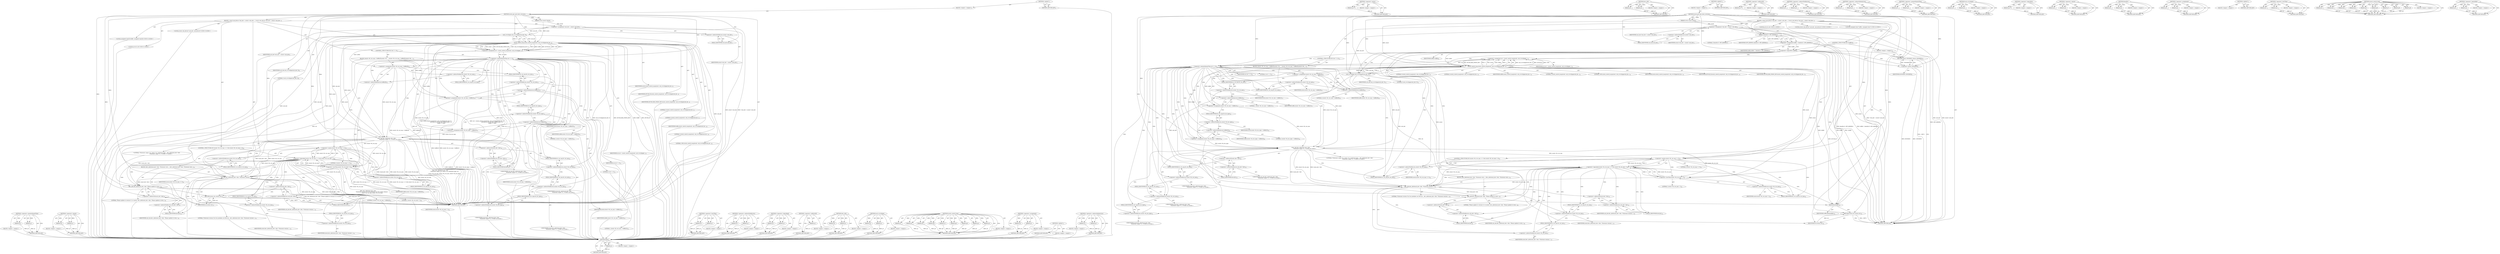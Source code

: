 digraph "&lt;operator&gt;.logicalAnd" {
vulnerable_163 [label=<(METHOD,&lt;operator&gt;.greaterEqualsThan)>];
vulnerable_164 [label=<(PARAM,p1)>];
vulnerable_165 [label=<(PARAM,p2)>];
vulnerable_166 [label=<(BLOCK,&lt;empty&gt;,&lt;empty&gt;)>];
vulnerable_167 [label=<(METHOD_RETURN,ANY)>];
vulnerable_187 [label=<(METHOD,&lt;operator&gt;.equals)>];
vulnerable_188 [label=<(PARAM,p1)>];
vulnerable_189 [label=<(PARAM,p2)>];
vulnerable_190 [label=<(BLOCK,&lt;empty&gt;,&lt;empty&gt;)>];
vulnerable_191 [label=<(METHOD_RETURN,ANY)>];
vulnerable_6 [label=<(METHOD,&lt;global&gt;)<SUB>1</SUB>>];
vulnerable_7 [label=<(BLOCK,&lt;empty&gt;,&lt;empty&gt;)<SUB>1</SUB>>];
vulnerable_8 [label=<(METHOD,atusb_get_and_show_revision)<SUB>1</SUB>>];
vulnerable_9 [label=<(PARAM,struct atusb *atusb)<SUB>1</SUB>>];
vulnerable_10 [label=<(BLOCK,{
 	struct usb_device *usb_dev = atusb-&gt;usb_dev...,{
 	struct usb_device *usb_dev = atusb-&gt;usb_dev...)<SUB>2</SUB>>];
vulnerable_11 [label="<(LOCAL,struct usb_device* usb_dev: usb_device*)<SUB>3</SUB>>"];
vulnerable_12 [label=<(&lt;operator&gt;.assignment,*usb_dev = atusb-&gt;usb_dev)<SUB>3</SUB>>];
vulnerable_13 [label=<(IDENTIFIER,usb_dev,*usb_dev = atusb-&gt;usb_dev)<SUB>3</SUB>>];
vulnerable_14 [label=<(&lt;operator&gt;.indirectFieldAccess,atusb-&gt;usb_dev)<SUB>3</SUB>>];
vulnerable_15 [label=<(IDENTIFIER,atusb,*usb_dev = atusb-&gt;usb_dev)<SUB>3</SUB>>];
vulnerable_16 [label=<(FIELD_IDENTIFIER,usb_dev,usb_dev)<SUB>3</SUB>>];
vulnerable_17 [label="<(LOCAL,unsigned char[3] buffer: unsigned char[3])<SUB>4</SUB>>"];
vulnerable_18 [label="<(LOCAL,int ret: int)<SUB>5</SUB>>"];
vulnerable_19 [label=<(&lt;operator&gt;.assignment,ret = atusb_control_msg(atusb, usb_rcvctrlpipe(...)<SUB>8</SUB>>];
vulnerable_20 [label=<(IDENTIFIER,ret,ret = atusb_control_msg(atusb, usb_rcvctrlpipe(...)<SUB>8</SUB>>];
vulnerable_21 [label=<(atusb_control_msg,atusb_control_msg(atusb, usb_rcvctrlpipe(usb_de...)<SUB>8</SUB>>];
vulnerable_22 [label=<(IDENTIFIER,atusb,atusb_control_msg(atusb, usb_rcvctrlpipe(usb_de...)<SUB>8</SUB>>];
vulnerable_23 [label=<(usb_rcvctrlpipe,usb_rcvctrlpipe(usb_dev, 0))<SUB>8</SUB>>];
vulnerable_24 [label=<(IDENTIFIER,usb_dev,usb_rcvctrlpipe(usb_dev, 0))<SUB>8</SUB>>];
vulnerable_25 [label=<(LITERAL,0,usb_rcvctrlpipe(usb_dev, 0))<SUB>8</SUB>>];
vulnerable_26 [label=<(IDENTIFIER,ATUSB_ID,atusb_control_msg(atusb, usb_rcvctrlpipe(usb_de...)<SUB>9</SUB>>];
vulnerable_27 [label=<(IDENTIFIER,ATUSB_REQ_FROM_DEV,atusb_control_msg(atusb, usb_rcvctrlpipe(usb_de...)<SUB>9</SUB>>];
vulnerable_28 [label=<(LITERAL,0,atusb_control_msg(atusb, usb_rcvctrlpipe(usb_de...)<SUB>9</SUB>>];
vulnerable_29 [label=<(LITERAL,0,atusb_control_msg(atusb, usb_rcvctrlpipe(usb_de...)<SUB>9</SUB>>];
vulnerable_30 [label=<(IDENTIFIER,buffer,atusb_control_msg(atusb, usb_rcvctrlpipe(usb_de...)<SUB>10</SUB>>];
vulnerable_31 [label=<(LITERAL,3,atusb_control_msg(atusb, usb_rcvctrlpipe(usb_de...)<SUB>10</SUB>>];
vulnerable_32 [label=<(LITERAL,1000,atusb_control_msg(atusb, usb_rcvctrlpipe(usb_de...)<SUB>10</SUB>>];
vulnerable_33 [label=<(CONTROL_STRUCTURE,IF,if (ret &gt;= 0))<SUB>11</SUB>>];
vulnerable_34 [label=<(&lt;operator&gt;.greaterEqualsThan,ret &gt;= 0)<SUB>11</SUB>>];
vulnerable_35 [label=<(IDENTIFIER,ret,ret &gt;= 0)<SUB>11</SUB>>];
vulnerable_36 [label=<(LITERAL,0,ret &gt;= 0)<SUB>11</SUB>>];
vulnerable_37 [label=<(BLOCK,{
		atusb-&gt;fw_ver_maj = buffer[0];
		atusb-&gt;fw_...,{
		atusb-&gt;fw_ver_maj = buffer[0];
		atusb-&gt;fw_...)<SUB>11</SUB>>];
vulnerable_38 [label=<(&lt;operator&gt;.assignment,atusb-&gt;fw_ver_maj = buffer[0])<SUB>12</SUB>>];
vulnerable_39 [label=<(&lt;operator&gt;.indirectFieldAccess,atusb-&gt;fw_ver_maj)<SUB>12</SUB>>];
vulnerable_40 [label=<(IDENTIFIER,atusb,atusb-&gt;fw_ver_maj = buffer[0])<SUB>12</SUB>>];
vulnerable_41 [label=<(FIELD_IDENTIFIER,fw_ver_maj,fw_ver_maj)<SUB>12</SUB>>];
vulnerable_42 [label=<(&lt;operator&gt;.indirectIndexAccess,buffer[0])<SUB>12</SUB>>];
vulnerable_43 [label=<(IDENTIFIER,buffer,atusb-&gt;fw_ver_maj = buffer[0])<SUB>12</SUB>>];
vulnerable_44 [label=<(LITERAL,0,atusb-&gt;fw_ver_maj = buffer[0])<SUB>12</SUB>>];
vulnerable_45 [label=<(&lt;operator&gt;.assignment,atusb-&gt;fw_ver_min = buffer[1])<SUB>13</SUB>>];
vulnerable_46 [label=<(&lt;operator&gt;.indirectFieldAccess,atusb-&gt;fw_ver_min)<SUB>13</SUB>>];
vulnerable_47 [label=<(IDENTIFIER,atusb,atusb-&gt;fw_ver_min = buffer[1])<SUB>13</SUB>>];
vulnerable_48 [label=<(FIELD_IDENTIFIER,fw_ver_min,fw_ver_min)<SUB>13</SUB>>];
vulnerable_49 [label=<(&lt;operator&gt;.indirectIndexAccess,buffer[1])<SUB>13</SUB>>];
vulnerable_50 [label=<(IDENTIFIER,buffer,atusb-&gt;fw_ver_min = buffer[1])<SUB>13</SUB>>];
vulnerable_51 [label=<(LITERAL,1,atusb-&gt;fw_ver_min = buffer[1])<SUB>13</SUB>>];
vulnerable_52 [label=<(&lt;operator&gt;.assignment,atusb-&gt;fw_hw_type = buffer[2])<SUB>14</SUB>>];
vulnerable_53 [label=<(&lt;operator&gt;.indirectFieldAccess,atusb-&gt;fw_hw_type)<SUB>14</SUB>>];
vulnerable_54 [label=<(IDENTIFIER,atusb,atusb-&gt;fw_hw_type = buffer[2])<SUB>14</SUB>>];
vulnerable_55 [label=<(FIELD_IDENTIFIER,fw_hw_type,fw_hw_type)<SUB>14</SUB>>];
vulnerable_56 [label=<(&lt;operator&gt;.indirectIndexAccess,buffer[2])<SUB>14</SUB>>];
vulnerable_57 [label=<(IDENTIFIER,buffer,atusb-&gt;fw_hw_type = buffer[2])<SUB>14</SUB>>];
vulnerable_58 [label=<(LITERAL,2,atusb-&gt;fw_hw_type = buffer[2])<SUB>14</SUB>>];
vulnerable_59 [label="<(dev_info,dev_info(&amp;usb_dev-&gt;dev,
			 &quot;Firmware: major: %...)<SUB>16</SUB>>"];
vulnerable_60 [label=<(&lt;operator&gt;.addressOf,&amp;usb_dev-&gt;dev)<SUB>16</SUB>>];
vulnerable_61 [label=<(&lt;operator&gt;.indirectFieldAccess,usb_dev-&gt;dev)<SUB>16</SUB>>];
vulnerable_62 [label="<(IDENTIFIER,usb_dev,dev_info(&amp;usb_dev-&gt;dev,
			 &quot;Firmware: major: %...)<SUB>16</SUB>>"];
vulnerable_63 [label=<(FIELD_IDENTIFIER,dev,dev)<SUB>16</SUB>>];
vulnerable_64 [label="<(LITERAL,&quot;Firmware: major: %u, minor: %u, hardware type:...,dev_info(&amp;usb_dev-&gt;dev,
			 &quot;Firmware: major: %...)<SUB>17</SUB>>"];
vulnerable_65 [label=<(&lt;operator&gt;.indirectFieldAccess,atusb-&gt;fw_ver_maj)<SUB>18</SUB>>];
vulnerable_66 [label="<(IDENTIFIER,atusb,dev_info(&amp;usb_dev-&gt;dev,
			 &quot;Firmware: major: %...)<SUB>18</SUB>>"];
vulnerable_67 [label=<(FIELD_IDENTIFIER,fw_ver_maj,fw_ver_maj)<SUB>18</SUB>>];
vulnerable_68 [label=<(&lt;operator&gt;.indirectFieldAccess,atusb-&gt;fw_ver_min)<SUB>18</SUB>>];
vulnerable_69 [label="<(IDENTIFIER,atusb,dev_info(&amp;usb_dev-&gt;dev,
			 &quot;Firmware: major: %...)<SUB>18</SUB>>"];
vulnerable_70 [label=<(FIELD_IDENTIFIER,fw_ver_min,fw_ver_min)<SUB>18</SUB>>];
vulnerable_71 [label=<(&lt;operator&gt;.indirectFieldAccess,atusb-&gt;fw_hw_type)<SUB>18</SUB>>];
vulnerable_72 [label="<(IDENTIFIER,atusb,dev_info(&amp;usb_dev-&gt;dev,
			 &quot;Firmware: major: %...)<SUB>18</SUB>>"];
vulnerable_73 [label=<(FIELD_IDENTIFIER,fw_hw_type,fw_hw_type)<SUB>18</SUB>>];
vulnerable_74 [label=<(CONTROL_STRUCTURE,IF,if (atusb-&gt;fw_ver_maj == 0 &amp;&amp; atusb-&gt;fw_ver_min &lt; 2))<SUB>20</SUB>>];
vulnerable_75 [label=<(&lt;operator&gt;.logicalAnd,atusb-&gt;fw_ver_maj == 0 &amp;&amp; atusb-&gt;fw_ver_min &lt; 2)<SUB>20</SUB>>];
vulnerable_76 [label=<(&lt;operator&gt;.equals,atusb-&gt;fw_ver_maj == 0)<SUB>20</SUB>>];
vulnerable_77 [label=<(&lt;operator&gt;.indirectFieldAccess,atusb-&gt;fw_ver_maj)<SUB>20</SUB>>];
vulnerable_78 [label=<(IDENTIFIER,atusb,atusb-&gt;fw_ver_maj == 0)<SUB>20</SUB>>];
vulnerable_79 [label=<(FIELD_IDENTIFIER,fw_ver_maj,fw_ver_maj)<SUB>20</SUB>>];
vulnerable_80 [label=<(LITERAL,0,atusb-&gt;fw_ver_maj == 0)<SUB>20</SUB>>];
vulnerable_81 [label=<(&lt;operator&gt;.lessThan,atusb-&gt;fw_ver_min &lt; 2)<SUB>20</SUB>>];
vulnerable_82 [label=<(&lt;operator&gt;.indirectFieldAccess,atusb-&gt;fw_ver_min)<SUB>20</SUB>>];
vulnerable_83 [label=<(IDENTIFIER,atusb,atusb-&gt;fw_ver_min &lt; 2)<SUB>20</SUB>>];
vulnerable_84 [label=<(FIELD_IDENTIFIER,fw_ver_min,fw_ver_min)<SUB>20</SUB>>];
vulnerable_85 [label=<(LITERAL,2,atusb-&gt;fw_ver_min &lt; 2)<SUB>20</SUB>>];
vulnerable_86 [label=<(BLOCK,{
		dev_info(&amp;usb_dev-&gt;dev,
			 &quot;Firmware versi...,{
		dev_info(&amp;usb_dev-&gt;dev,
			 &quot;Firmware versi...)<SUB>20</SUB>>];
vulnerable_87 [label=<(dev_info,dev_info(&amp;usb_dev-&gt;dev,
			 &quot;Firmware version (...)<SUB>21</SUB>>];
vulnerable_88 [label=<(&lt;operator&gt;.addressOf,&amp;usb_dev-&gt;dev)<SUB>21</SUB>>];
vulnerable_89 [label=<(&lt;operator&gt;.indirectFieldAccess,usb_dev-&gt;dev)<SUB>21</SUB>>];
vulnerable_90 [label=<(IDENTIFIER,usb_dev,dev_info(&amp;usb_dev-&gt;dev,
			 &quot;Firmware version (...)<SUB>21</SUB>>];
vulnerable_91 [label=<(FIELD_IDENTIFIER,dev,dev)<SUB>21</SUB>>];
vulnerable_92 [label=<(LITERAL,&quot;Firmware version (%u.%u) predates our first pu...,dev_info(&amp;usb_dev-&gt;dev,
			 &quot;Firmware version (...)<SUB>22</SUB>>];
vulnerable_93 [label=<(&lt;operator&gt;.indirectFieldAccess,atusb-&gt;fw_ver_maj)<SUB>23</SUB>>];
vulnerable_94 [label=<(IDENTIFIER,atusb,dev_info(&amp;usb_dev-&gt;dev,
			 &quot;Firmware version (...)<SUB>23</SUB>>];
vulnerable_95 [label=<(FIELD_IDENTIFIER,fw_ver_maj,fw_ver_maj)<SUB>23</SUB>>];
vulnerable_96 [label=<(&lt;operator&gt;.indirectFieldAccess,atusb-&gt;fw_ver_min)<SUB>23</SUB>>];
vulnerable_97 [label=<(IDENTIFIER,atusb,dev_info(&amp;usb_dev-&gt;dev,
			 &quot;Firmware version (...)<SUB>23</SUB>>];
vulnerable_98 [label=<(FIELD_IDENTIFIER,fw_ver_min,fw_ver_min)<SUB>23</SUB>>];
vulnerable_99 [label=<(dev_info,dev_info(&amp;usb_dev-&gt;dev, &quot;Please update to versi...)<SUB>24</SUB>>];
vulnerable_100 [label=<(&lt;operator&gt;.addressOf,&amp;usb_dev-&gt;dev)<SUB>24</SUB>>];
vulnerable_101 [label=<(&lt;operator&gt;.indirectFieldAccess,usb_dev-&gt;dev)<SUB>24</SUB>>];
vulnerable_102 [label=<(IDENTIFIER,usb_dev,dev_info(&amp;usb_dev-&gt;dev, &quot;Please update to versi...)<SUB>24</SUB>>];
vulnerable_103 [label=<(FIELD_IDENTIFIER,dev,dev)<SUB>24</SUB>>];
vulnerable_104 [label=<(LITERAL,&quot;Please update to version 0.2 or newer&quot;,dev_info(&amp;usb_dev-&gt;dev, &quot;Please update to versi...)<SUB>24</SUB>>];
vulnerable_105 [label=<(RETURN,return ret;,return ret;)<SUB>27</SUB>>];
vulnerable_106 [label=<(IDENTIFIER,ret,return ret;)<SUB>27</SUB>>];
vulnerable_107 [label=<(METHOD_RETURN,int)<SUB>1</SUB>>];
vulnerable_109 [label=<(METHOD_RETURN,ANY)<SUB>1</SUB>>];
vulnerable_192 [label=<(METHOD,&lt;operator&gt;.lessThan)>];
vulnerable_193 [label=<(PARAM,p1)>];
vulnerable_194 [label=<(PARAM,p2)>];
vulnerable_195 [label=<(BLOCK,&lt;empty&gt;,&lt;empty&gt;)>];
vulnerable_196 [label=<(METHOD_RETURN,ANY)>];
vulnerable_141 [label=<(METHOD,&lt;operator&gt;.indirectFieldAccess)>];
vulnerable_142 [label=<(PARAM,p1)>];
vulnerable_143 [label=<(PARAM,p2)>];
vulnerable_144 [label=<(BLOCK,&lt;empty&gt;,&lt;empty&gt;)>];
vulnerable_145 [label=<(METHOD_RETURN,ANY)>];
vulnerable_182 [label=<(METHOD,&lt;operator&gt;.logicalAnd)>];
vulnerable_183 [label=<(PARAM,p1)>];
vulnerable_184 [label=<(PARAM,p2)>];
vulnerable_185 [label=<(BLOCK,&lt;empty&gt;,&lt;empty&gt;)>];
vulnerable_186 [label=<(METHOD_RETURN,ANY)>];
vulnerable_178 [label=<(METHOD,&lt;operator&gt;.addressOf)>];
vulnerable_179 [label=<(PARAM,p1)>];
vulnerable_180 [label=<(BLOCK,&lt;empty&gt;,&lt;empty&gt;)>];
vulnerable_181 [label=<(METHOD_RETURN,ANY)>];
vulnerable_173 [label=<(METHOD,dev_info)>];
vulnerable_174 [label=<(PARAM,p1)>];
vulnerable_175 [label=<(PARAM,p2)>];
vulnerable_176 [label=<(BLOCK,&lt;empty&gt;,&lt;empty&gt;)>];
vulnerable_177 [label=<(METHOD_RETURN,ANY)>];
vulnerable_158 [label=<(METHOD,usb_rcvctrlpipe)>];
vulnerable_159 [label=<(PARAM,p1)>];
vulnerable_160 [label=<(PARAM,p2)>];
vulnerable_161 [label=<(BLOCK,&lt;empty&gt;,&lt;empty&gt;)>];
vulnerable_162 [label=<(METHOD_RETURN,ANY)>];
vulnerable_146 [label=<(METHOD,atusb_control_msg)>];
vulnerable_147 [label=<(PARAM,p1)>];
vulnerable_148 [label=<(PARAM,p2)>];
vulnerable_149 [label=<(PARAM,p3)>];
vulnerable_150 [label=<(PARAM,p4)>];
vulnerable_151 [label=<(PARAM,p5)>];
vulnerable_152 [label=<(PARAM,p6)>];
vulnerable_153 [label=<(PARAM,p7)>];
vulnerable_154 [label=<(PARAM,p8)>];
vulnerable_155 [label=<(PARAM,p9)>];
vulnerable_156 [label=<(BLOCK,&lt;empty&gt;,&lt;empty&gt;)>];
vulnerable_157 [label=<(METHOD_RETURN,ANY)>];
vulnerable_136 [label=<(METHOD,&lt;operator&gt;.assignment)>];
vulnerable_137 [label=<(PARAM,p1)>];
vulnerable_138 [label=<(PARAM,p2)>];
vulnerable_139 [label=<(BLOCK,&lt;empty&gt;,&lt;empty&gt;)>];
vulnerable_140 [label=<(METHOD_RETURN,ANY)>];
vulnerable_130 [label=<(METHOD,&lt;global&gt;)<SUB>1</SUB>>];
vulnerable_131 [label=<(BLOCK,&lt;empty&gt;,&lt;empty&gt;)>];
vulnerable_132 [label=<(METHOD_RETURN,ANY)>];
vulnerable_168 [label=<(METHOD,&lt;operator&gt;.indirectIndexAccess)>];
vulnerable_169 [label=<(PARAM,p1)>];
vulnerable_170 [label=<(PARAM,p2)>];
vulnerable_171 [label=<(BLOCK,&lt;empty&gt;,&lt;empty&gt;)>];
vulnerable_172 [label=<(METHOD_RETURN,ANY)>];
fixed_224 [label=<(METHOD,kfree)>];
fixed_225 [label=<(PARAM,p1)>];
fixed_226 [label=<(BLOCK,&lt;empty&gt;,&lt;empty&gt;)>];
fixed_227 [label=<(METHOD_RETURN,ANY)>];
fixed_169 [label=<(METHOD,&lt;operator&gt;.minus)>];
fixed_170 [label=<(PARAM,p1)>];
fixed_171 [label=<(BLOCK,&lt;empty&gt;,&lt;empty&gt;)>];
fixed_172 [label=<(METHOD_RETURN,ANY)>];
fixed_200 [label=<(METHOD,dev_info)>];
fixed_201 [label=<(PARAM,p1)>];
fixed_202 [label=<(PARAM,p2)>];
fixed_203 [label=<(BLOCK,&lt;empty&gt;,&lt;empty&gt;)>];
fixed_204 [label=<(METHOD_RETURN,ANY)>];
fixed_6 [label=<(METHOD,&lt;global&gt;)<SUB>1</SUB>>];
fixed_7 [label=<(BLOCK,&lt;empty&gt;,&lt;empty&gt;)<SUB>1</SUB>>];
fixed_8 [label=<(METHOD,atusb_get_and_show_revision)<SUB>1</SUB>>];
fixed_9 [label=<(PARAM,struct atusb *atusb)<SUB>1</SUB>>];
fixed_10 [label=<(BLOCK,{
 	struct usb_device *usb_dev = atusb-&gt;usb_dev...,{
 	struct usb_device *usb_dev = atusb-&gt;usb_dev...)<SUB>2</SUB>>];
fixed_11 [label="<(LOCAL,struct usb_device* usb_dev: usb_device*)<SUB>3</SUB>>"];
fixed_12 [label=<(&lt;operator&gt;.assignment,*usb_dev = atusb-&gt;usb_dev)<SUB>3</SUB>>];
fixed_13 [label=<(IDENTIFIER,usb_dev,*usb_dev = atusb-&gt;usb_dev)<SUB>3</SUB>>];
fixed_14 [label=<(&lt;operator&gt;.indirectFieldAccess,atusb-&gt;usb_dev)<SUB>3</SUB>>];
fixed_15 [label=<(IDENTIFIER,atusb,*usb_dev = atusb-&gt;usb_dev)<SUB>3</SUB>>];
fixed_16 [label=<(FIELD_IDENTIFIER,usb_dev,usb_dev)<SUB>3</SUB>>];
fixed_17 [label="<(LOCAL,unsigned char* buffer: unsigned char*)<SUB>4</SUB>>"];
fixed_18 [label="<(LOCAL,int ret: int)<SUB>5</SUB>>"];
fixed_19 [label=<(&lt;operator&gt;.assignment,buffer = kmalloc(3, GFP_KERNEL))<SUB>7</SUB>>];
fixed_20 [label=<(IDENTIFIER,buffer,buffer = kmalloc(3, GFP_KERNEL))<SUB>7</SUB>>];
fixed_21 [label=<(kmalloc,kmalloc(3, GFP_KERNEL))<SUB>7</SUB>>];
fixed_22 [label=<(LITERAL,3,kmalloc(3, GFP_KERNEL))<SUB>7</SUB>>];
fixed_23 [label=<(IDENTIFIER,GFP_KERNEL,kmalloc(3, GFP_KERNEL))<SUB>7</SUB>>];
fixed_24 [label=<(CONTROL_STRUCTURE,IF,if (!buffer))<SUB>8</SUB>>];
fixed_25 [label=<(&lt;operator&gt;.logicalNot,!buffer)<SUB>8</SUB>>];
fixed_26 [label=<(IDENTIFIER,buffer,!buffer)<SUB>8</SUB>>];
fixed_27 [label=<(BLOCK,&lt;empty&gt;,&lt;empty&gt;)<SUB>9</SUB>>];
fixed_28 [label=<(RETURN,return -ENOMEM;,return -ENOMEM;)<SUB>9</SUB>>];
fixed_29 [label=<(&lt;operator&gt;.minus,-ENOMEM)<SUB>9</SUB>>];
fixed_30 [label=<(IDENTIFIER,ENOMEM,-ENOMEM)<SUB>9</SUB>>];
fixed_31 [label=<(&lt;operator&gt;.assignment,ret = atusb_control_msg(atusb, usb_rcvctrlpipe(...)<SUB>12</SUB>>];
fixed_32 [label=<(IDENTIFIER,ret,ret = atusb_control_msg(atusb, usb_rcvctrlpipe(...)<SUB>12</SUB>>];
fixed_33 [label=<(atusb_control_msg,atusb_control_msg(atusb, usb_rcvctrlpipe(usb_de...)<SUB>12</SUB>>];
fixed_34 [label=<(IDENTIFIER,atusb,atusb_control_msg(atusb, usb_rcvctrlpipe(usb_de...)<SUB>12</SUB>>];
fixed_35 [label=<(usb_rcvctrlpipe,usb_rcvctrlpipe(usb_dev, 0))<SUB>12</SUB>>];
fixed_36 [label=<(IDENTIFIER,usb_dev,usb_rcvctrlpipe(usb_dev, 0))<SUB>12</SUB>>];
fixed_37 [label=<(LITERAL,0,usb_rcvctrlpipe(usb_dev, 0))<SUB>12</SUB>>];
fixed_38 [label=<(IDENTIFIER,ATUSB_ID,atusb_control_msg(atusb, usb_rcvctrlpipe(usb_de...)<SUB>13</SUB>>];
fixed_39 [label=<(IDENTIFIER,ATUSB_REQ_FROM_DEV,atusb_control_msg(atusb, usb_rcvctrlpipe(usb_de...)<SUB>13</SUB>>];
fixed_40 [label=<(LITERAL,0,atusb_control_msg(atusb, usb_rcvctrlpipe(usb_de...)<SUB>13</SUB>>];
fixed_41 [label=<(LITERAL,0,atusb_control_msg(atusb, usb_rcvctrlpipe(usb_de...)<SUB>13</SUB>>];
fixed_42 [label=<(IDENTIFIER,buffer,atusb_control_msg(atusb, usb_rcvctrlpipe(usb_de...)<SUB>14</SUB>>];
fixed_43 [label=<(LITERAL,3,atusb_control_msg(atusb, usb_rcvctrlpipe(usb_de...)<SUB>14</SUB>>];
fixed_44 [label=<(LITERAL,1000,atusb_control_msg(atusb, usb_rcvctrlpipe(usb_de...)<SUB>14</SUB>>];
fixed_45 [label=<(CONTROL_STRUCTURE,IF,if (ret &gt;= 0))<SUB>15</SUB>>];
fixed_46 [label=<(&lt;operator&gt;.greaterEqualsThan,ret &gt;= 0)<SUB>15</SUB>>];
fixed_47 [label=<(IDENTIFIER,ret,ret &gt;= 0)<SUB>15</SUB>>];
fixed_48 [label=<(LITERAL,0,ret &gt;= 0)<SUB>15</SUB>>];
fixed_49 [label=<(BLOCK,{
		atusb-&gt;fw_ver_maj = buffer[0];
		atusb-&gt;fw_...,{
		atusb-&gt;fw_ver_maj = buffer[0];
		atusb-&gt;fw_...)<SUB>15</SUB>>];
fixed_50 [label=<(&lt;operator&gt;.assignment,atusb-&gt;fw_ver_maj = buffer[0])<SUB>16</SUB>>];
fixed_51 [label=<(&lt;operator&gt;.indirectFieldAccess,atusb-&gt;fw_ver_maj)<SUB>16</SUB>>];
fixed_52 [label=<(IDENTIFIER,atusb,atusb-&gt;fw_ver_maj = buffer[0])<SUB>16</SUB>>];
fixed_53 [label=<(FIELD_IDENTIFIER,fw_ver_maj,fw_ver_maj)<SUB>16</SUB>>];
fixed_54 [label=<(&lt;operator&gt;.indirectIndexAccess,buffer[0])<SUB>16</SUB>>];
fixed_55 [label=<(IDENTIFIER,buffer,atusb-&gt;fw_ver_maj = buffer[0])<SUB>16</SUB>>];
fixed_56 [label=<(LITERAL,0,atusb-&gt;fw_ver_maj = buffer[0])<SUB>16</SUB>>];
fixed_57 [label=<(&lt;operator&gt;.assignment,atusb-&gt;fw_ver_min = buffer[1])<SUB>17</SUB>>];
fixed_58 [label=<(&lt;operator&gt;.indirectFieldAccess,atusb-&gt;fw_ver_min)<SUB>17</SUB>>];
fixed_59 [label=<(IDENTIFIER,atusb,atusb-&gt;fw_ver_min = buffer[1])<SUB>17</SUB>>];
fixed_60 [label=<(FIELD_IDENTIFIER,fw_ver_min,fw_ver_min)<SUB>17</SUB>>];
fixed_61 [label=<(&lt;operator&gt;.indirectIndexAccess,buffer[1])<SUB>17</SUB>>];
fixed_62 [label=<(IDENTIFIER,buffer,atusb-&gt;fw_ver_min = buffer[1])<SUB>17</SUB>>];
fixed_63 [label=<(LITERAL,1,atusb-&gt;fw_ver_min = buffer[1])<SUB>17</SUB>>];
fixed_64 [label=<(&lt;operator&gt;.assignment,atusb-&gt;fw_hw_type = buffer[2])<SUB>18</SUB>>];
fixed_65 [label=<(&lt;operator&gt;.indirectFieldAccess,atusb-&gt;fw_hw_type)<SUB>18</SUB>>];
fixed_66 [label=<(IDENTIFIER,atusb,atusb-&gt;fw_hw_type = buffer[2])<SUB>18</SUB>>];
fixed_67 [label=<(FIELD_IDENTIFIER,fw_hw_type,fw_hw_type)<SUB>18</SUB>>];
fixed_68 [label=<(&lt;operator&gt;.indirectIndexAccess,buffer[2])<SUB>18</SUB>>];
fixed_69 [label=<(IDENTIFIER,buffer,atusb-&gt;fw_hw_type = buffer[2])<SUB>18</SUB>>];
fixed_70 [label=<(LITERAL,2,atusb-&gt;fw_hw_type = buffer[2])<SUB>18</SUB>>];
fixed_71 [label="<(dev_info,dev_info(&amp;usb_dev-&gt;dev,
			 &quot;Firmware: major: %...)<SUB>20</SUB>>"];
fixed_72 [label=<(&lt;operator&gt;.addressOf,&amp;usb_dev-&gt;dev)<SUB>20</SUB>>];
fixed_73 [label=<(&lt;operator&gt;.indirectFieldAccess,usb_dev-&gt;dev)<SUB>20</SUB>>];
fixed_74 [label="<(IDENTIFIER,usb_dev,dev_info(&amp;usb_dev-&gt;dev,
			 &quot;Firmware: major: %...)<SUB>20</SUB>>"];
fixed_75 [label=<(FIELD_IDENTIFIER,dev,dev)<SUB>20</SUB>>];
fixed_76 [label="<(LITERAL,&quot;Firmware: major: %u, minor: %u, hardware type:...,dev_info(&amp;usb_dev-&gt;dev,
			 &quot;Firmware: major: %...)<SUB>21</SUB>>"];
fixed_77 [label=<(&lt;operator&gt;.indirectFieldAccess,atusb-&gt;fw_ver_maj)<SUB>22</SUB>>];
fixed_78 [label="<(IDENTIFIER,atusb,dev_info(&amp;usb_dev-&gt;dev,
			 &quot;Firmware: major: %...)<SUB>22</SUB>>"];
fixed_79 [label=<(FIELD_IDENTIFIER,fw_ver_maj,fw_ver_maj)<SUB>22</SUB>>];
fixed_80 [label=<(&lt;operator&gt;.indirectFieldAccess,atusb-&gt;fw_ver_min)<SUB>22</SUB>>];
fixed_81 [label="<(IDENTIFIER,atusb,dev_info(&amp;usb_dev-&gt;dev,
			 &quot;Firmware: major: %...)<SUB>22</SUB>>"];
fixed_82 [label=<(FIELD_IDENTIFIER,fw_ver_min,fw_ver_min)<SUB>22</SUB>>];
fixed_83 [label=<(&lt;operator&gt;.indirectFieldAccess,atusb-&gt;fw_hw_type)<SUB>22</SUB>>];
fixed_84 [label="<(IDENTIFIER,atusb,dev_info(&amp;usb_dev-&gt;dev,
			 &quot;Firmware: major: %...)<SUB>22</SUB>>"];
fixed_85 [label=<(FIELD_IDENTIFIER,fw_hw_type,fw_hw_type)<SUB>22</SUB>>];
fixed_86 [label=<(CONTROL_STRUCTURE,IF,if (atusb-&gt;fw_ver_maj == 0 &amp;&amp; atusb-&gt;fw_ver_min &lt; 2))<SUB>24</SUB>>];
fixed_87 [label=<(&lt;operator&gt;.logicalAnd,atusb-&gt;fw_ver_maj == 0 &amp;&amp; atusb-&gt;fw_ver_min &lt; 2)<SUB>24</SUB>>];
fixed_88 [label=<(&lt;operator&gt;.equals,atusb-&gt;fw_ver_maj == 0)<SUB>24</SUB>>];
fixed_89 [label=<(&lt;operator&gt;.indirectFieldAccess,atusb-&gt;fw_ver_maj)<SUB>24</SUB>>];
fixed_90 [label=<(IDENTIFIER,atusb,atusb-&gt;fw_ver_maj == 0)<SUB>24</SUB>>];
fixed_91 [label=<(FIELD_IDENTIFIER,fw_ver_maj,fw_ver_maj)<SUB>24</SUB>>];
fixed_92 [label=<(LITERAL,0,atusb-&gt;fw_ver_maj == 0)<SUB>24</SUB>>];
fixed_93 [label=<(&lt;operator&gt;.lessThan,atusb-&gt;fw_ver_min &lt; 2)<SUB>24</SUB>>];
fixed_94 [label=<(&lt;operator&gt;.indirectFieldAccess,atusb-&gt;fw_ver_min)<SUB>24</SUB>>];
fixed_95 [label=<(IDENTIFIER,atusb,atusb-&gt;fw_ver_min &lt; 2)<SUB>24</SUB>>];
fixed_96 [label=<(FIELD_IDENTIFIER,fw_ver_min,fw_ver_min)<SUB>24</SUB>>];
fixed_97 [label=<(LITERAL,2,atusb-&gt;fw_ver_min &lt; 2)<SUB>24</SUB>>];
fixed_98 [label=<(BLOCK,{
		dev_info(&amp;usb_dev-&gt;dev,
			 &quot;Firmware versi...,{
		dev_info(&amp;usb_dev-&gt;dev,
			 &quot;Firmware versi...)<SUB>24</SUB>>];
fixed_99 [label=<(dev_info,dev_info(&amp;usb_dev-&gt;dev,
			 &quot;Firmware version (...)<SUB>25</SUB>>];
fixed_100 [label=<(&lt;operator&gt;.addressOf,&amp;usb_dev-&gt;dev)<SUB>25</SUB>>];
fixed_101 [label=<(&lt;operator&gt;.indirectFieldAccess,usb_dev-&gt;dev)<SUB>25</SUB>>];
fixed_102 [label=<(IDENTIFIER,usb_dev,dev_info(&amp;usb_dev-&gt;dev,
			 &quot;Firmware version (...)<SUB>25</SUB>>];
fixed_103 [label=<(FIELD_IDENTIFIER,dev,dev)<SUB>25</SUB>>];
fixed_104 [label=<(LITERAL,&quot;Firmware version (%u.%u) predates our first pu...,dev_info(&amp;usb_dev-&gt;dev,
			 &quot;Firmware version (...)<SUB>26</SUB>>];
fixed_105 [label=<(&lt;operator&gt;.indirectFieldAccess,atusb-&gt;fw_ver_maj)<SUB>27</SUB>>];
fixed_106 [label=<(IDENTIFIER,atusb,dev_info(&amp;usb_dev-&gt;dev,
			 &quot;Firmware version (...)<SUB>27</SUB>>];
fixed_107 [label=<(FIELD_IDENTIFIER,fw_ver_maj,fw_ver_maj)<SUB>27</SUB>>];
fixed_108 [label=<(&lt;operator&gt;.indirectFieldAccess,atusb-&gt;fw_ver_min)<SUB>27</SUB>>];
fixed_109 [label=<(IDENTIFIER,atusb,dev_info(&amp;usb_dev-&gt;dev,
			 &quot;Firmware version (...)<SUB>27</SUB>>];
fixed_110 [label=<(FIELD_IDENTIFIER,fw_ver_min,fw_ver_min)<SUB>27</SUB>>];
fixed_111 [label=<(dev_info,dev_info(&amp;usb_dev-&gt;dev, &quot;Please update to versi...)<SUB>28</SUB>>];
fixed_112 [label=<(&lt;operator&gt;.addressOf,&amp;usb_dev-&gt;dev)<SUB>28</SUB>>];
fixed_113 [label=<(&lt;operator&gt;.indirectFieldAccess,usb_dev-&gt;dev)<SUB>28</SUB>>];
fixed_114 [label=<(IDENTIFIER,usb_dev,dev_info(&amp;usb_dev-&gt;dev, &quot;Please update to versi...)<SUB>28</SUB>>];
fixed_115 [label=<(FIELD_IDENTIFIER,dev,dev)<SUB>28</SUB>>];
fixed_116 [label=<(LITERAL,&quot;Please update to version 0.2 or newer&quot;,dev_info(&amp;usb_dev-&gt;dev, &quot;Please update to versi...)<SUB>28</SUB>>];
fixed_117 [label=<(kfree,kfree(buffer))<SUB>31</SUB>>];
fixed_118 [label=<(IDENTIFIER,buffer,kfree(buffer))<SUB>31</SUB>>];
fixed_119 [label=<(RETURN,return ret;,return ret;)<SUB>32</SUB>>];
fixed_120 [label=<(IDENTIFIER,ret,return ret;)<SUB>32</SUB>>];
fixed_121 [label=<(METHOD_RETURN,int)<SUB>1</SUB>>];
fixed_123 [label=<(METHOD_RETURN,ANY)<SUB>1</SUB>>];
fixed_205 [label=<(METHOD,&lt;operator&gt;.addressOf)>];
fixed_206 [label=<(PARAM,p1)>];
fixed_207 [label=<(BLOCK,&lt;empty&gt;,&lt;empty&gt;)>];
fixed_208 [label=<(METHOD_RETURN,ANY)>];
fixed_155 [label=<(METHOD,&lt;operator&gt;.indirectFieldAccess)>];
fixed_156 [label=<(PARAM,p1)>];
fixed_157 [label=<(PARAM,p2)>];
fixed_158 [label=<(BLOCK,&lt;empty&gt;,&lt;empty&gt;)>];
fixed_159 [label=<(METHOD_RETURN,ANY)>];
fixed_195 [label=<(METHOD,&lt;operator&gt;.indirectIndexAccess)>];
fixed_196 [label=<(PARAM,p1)>];
fixed_197 [label=<(PARAM,p2)>];
fixed_198 [label=<(BLOCK,&lt;empty&gt;,&lt;empty&gt;)>];
fixed_199 [label=<(METHOD_RETURN,ANY)>];
fixed_190 [label=<(METHOD,&lt;operator&gt;.greaterEqualsThan)>];
fixed_191 [label=<(PARAM,p1)>];
fixed_192 [label=<(PARAM,p2)>];
fixed_193 [label=<(BLOCK,&lt;empty&gt;,&lt;empty&gt;)>];
fixed_194 [label=<(METHOD_RETURN,ANY)>];
fixed_185 [label=<(METHOD,usb_rcvctrlpipe)>];
fixed_186 [label=<(PARAM,p1)>];
fixed_187 [label=<(PARAM,p2)>];
fixed_188 [label=<(BLOCK,&lt;empty&gt;,&lt;empty&gt;)>];
fixed_189 [label=<(METHOD_RETURN,ANY)>];
fixed_165 [label=<(METHOD,&lt;operator&gt;.logicalNot)>];
fixed_166 [label=<(PARAM,p1)>];
fixed_167 [label=<(BLOCK,&lt;empty&gt;,&lt;empty&gt;)>];
fixed_168 [label=<(METHOD_RETURN,ANY)>];
fixed_214 [label=<(METHOD,&lt;operator&gt;.equals)>];
fixed_215 [label=<(PARAM,p1)>];
fixed_216 [label=<(PARAM,p2)>];
fixed_217 [label=<(BLOCK,&lt;empty&gt;,&lt;empty&gt;)>];
fixed_218 [label=<(METHOD_RETURN,ANY)>];
fixed_160 [label=<(METHOD,kmalloc)>];
fixed_161 [label=<(PARAM,p1)>];
fixed_162 [label=<(PARAM,p2)>];
fixed_163 [label=<(BLOCK,&lt;empty&gt;,&lt;empty&gt;)>];
fixed_164 [label=<(METHOD_RETURN,ANY)>];
fixed_150 [label=<(METHOD,&lt;operator&gt;.assignment)>];
fixed_151 [label=<(PARAM,p1)>];
fixed_152 [label=<(PARAM,p2)>];
fixed_153 [label=<(BLOCK,&lt;empty&gt;,&lt;empty&gt;)>];
fixed_154 [label=<(METHOD_RETURN,ANY)>];
fixed_144 [label=<(METHOD,&lt;global&gt;)<SUB>1</SUB>>];
fixed_145 [label=<(BLOCK,&lt;empty&gt;,&lt;empty&gt;)>];
fixed_146 [label=<(METHOD_RETURN,ANY)>];
fixed_219 [label=<(METHOD,&lt;operator&gt;.lessThan)>];
fixed_220 [label=<(PARAM,p1)>];
fixed_221 [label=<(PARAM,p2)>];
fixed_222 [label=<(BLOCK,&lt;empty&gt;,&lt;empty&gt;)>];
fixed_223 [label=<(METHOD_RETURN,ANY)>];
fixed_173 [label=<(METHOD,atusb_control_msg)>];
fixed_174 [label=<(PARAM,p1)>];
fixed_175 [label=<(PARAM,p2)>];
fixed_176 [label=<(PARAM,p3)>];
fixed_177 [label=<(PARAM,p4)>];
fixed_178 [label=<(PARAM,p5)>];
fixed_179 [label=<(PARAM,p6)>];
fixed_180 [label=<(PARAM,p7)>];
fixed_181 [label=<(PARAM,p8)>];
fixed_182 [label=<(PARAM,p9)>];
fixed_183 [label=<(BLOCK,&lt;empty&gt;,&lt;empty&gt;)>];
fixed_184 [label=<(METHOD_RETURN,ANY)>];
fixed_209 [label=<(METHOD,&lt;operator&gt;.logicalAnd)>];
fixed_210 [label=<(PARAM,p1)>];
fixed_211 [label=<(PARAM,p2)>];
fixed_212 [label=<(BLOCK,&lt;empty&gt;,&lt;empty&gt;)>];
fixed_213 [label=<(METHOD_RETURN,ANY)>];
vulnerable_163 -> vulnerable_164  [key=0, label="AST: "];
vulnerable_163 -> vulnerable_164  [key=1, label="DDG: "];
vulnerable_163 -> vulnerable_166  [key=0, label="AST: "];
vulnerable_163 -> vulnerable_165  [key=0, label="AST: "];
vulnerable_163 -> vulnerable_165  [key=1, label="DDG: "];
vulnerable_163 -> vulnerable_167  [key=0, label="AST: "];
vulnerable_163 -> vulnerable_167  [key=1, label="CFG: "];
vulnerable_164 -> vulnerable_167  [key=0, label="DDG: p1"];
vulnerable_165 -> vulnerable_167  [key=0, label="DDG: p2"];
vulnerable_166 -> fixed_224  [key=0];
vulnerable_167 -> fixed_224  [key=0];
vulnerable_187 -> vulnerable_188  [key=0, label="AST: "];
vulnerable_187 -> vulnerable_188  [key=1, label="DDG: "];
vulnerable_187 -> vulnerable_190  [key=0, label="AST: "];
vulnerable_187 -> vulnerable_189  [key=0, label="AST: "];
vulnerable_187 -> vulnerable_189  [key=1, label="DDG: "];
vulnerable_187 -> vulnerable_191  [key=0, label="AST: "];
vulnerable_187 -> vulnerable_191  [key=1, label="CFG: "];
vulnerable_188 -> vulnerable_191  [key=0, label="DDG: p1"];
vulnerable_189 -> vulnerable_191  [key=0, label="DDG: p2"];
vulnerable_190 -> fixed_224  [key=0];
vulnerable_191 -> fixed_224  [key=0];
vulnerable_6 -> vulnerable_7  [key=0, label="AST: "];
vulnerable_6 -> vulnerable_109  [key=0, label="AST: "];
vulnerable_6 -> vulnerable_109  [key=1, label="CFG: "];
vulnerable_7 -> vulnerable_8  [key=0, label="AST: "];
vulnerable_8 -> vulnerable_9  [key=0, label="AST: "];
vulnerable_8 -> vulnerable_9  [key=1, label="DDG: "];
vulnerable_8 -> vulnerable_10  [key=0, label="AST: "];
vulnerable_8 -> vulnerable_107  [key=0, label="AST: "];
vulnerable_8 -> vulnerable_16  [key=0, label="CFG: "];
vulnerable_8 -> vulnerable_106  [key=0, label="DDG: "];
vulnerable_8 -> vulnerable_21  [key=0, label="DDG: "];
vulnerable_8 -> vulnerable_34  [key=0, label="DDG: "];
vulnerable_8 -> vulnerable_23  [key=0, label="DDG: "];
vulnerable_8 -> vulnerable_59  [key=0, label="DDG: "];
vulnerable_8 -> vulnerable_76  [key=0, label="DDG: "];
vulnerable_8 -> vulnerable_81  [key=0, label="DDG: "];
vulnerable_8 -> vulnerable_87  [key=0, label="DDG: "];
vulnerable_8 -> vulnerable_99  [key=0, label="DDG: "];
vulnerable_9 -> vulnerable_12  [key=0, label="DDG: atusb"];
vulnerable_9 -> vulnerable_21  [key=0, label="DDG: atusb"];
vulnerable_10 -> vulnerable_11  [key=0, label="AST: "];
vulnerable_10 -> vulnerable_12  [key=0, label="AST: "];
vulnerable_10 -> vulnerable_17  [key=0, label="AST: "];
vulnerable_10 -> vulnerable_18  [key=0, label="AST: "];
vulnerable_10 -> vulnerable_19  [key=0, label="AST: "];
vulnerable_10 -> vulnerable_33  [key=0, label="AST: "];
vulnerable_10 -> vulnerable_74  [key=0, label="AST: "];
vulnerable_10 -> vulnerable_105  [key=0, label="AST: "];
vulnerable_11 -> fixed_224  [key=0];
vulnerable_12 -> vulnerable_13  [key=0, label="AST: "];
vulnerable_12 -> vulnerable_14  [key=0, label="AST: "];
vulnerable_12 -> vulnerable_23  [key=0, label="CFG: "];
vulnerable_12 -> vulnerable_23  [key=1, label="DDG: usb_dev"];
vulnerable_12 -> vulnerable_107  [key=0, label="DDG: atusb-&gt;usb_dev"];
vulnerable_12 -> vulnerable_107  [key=1, label="DDG: *usb_dev = atusb-&gt;usb_dev"];
vulnerable_13 -> fixed_224  [key=0];
vulnerable_14 -> vulnerable_15  [key=0, label="AST: "];
vulnerable_14 -> vulnerable_16  [key=0, label="AST: "];
vulnerable_14 -> vulnerable_12  [key=0, label="CFG: "];
vulnerable_15 -> fixed_224  [key=0];
vulnerable_16 -> vulnerable_14  [key=0, label="CFG: "];
vulnerable_17 -> fixed_224  [key=0];
vulnerable_18 -> fixed_224  [key=0];
vulnerable_19 -> vulnerable_20  [key=0, label="AST: "];
vulnerable_19 -> vulnerable_21  [key=0, label="AST: "];
vulnerable_19 -> vulnerable_34  [key=0, label="CFG: "];
vulnerable_19 -> vulnerable_34  [key=1, label="DDG: ret"];
vulnerable_19 -> vulnerable_107  [key=0, label="DDG: atusb_control_msg(atusb, usb_rcvctrlpipe(usb_dev, 0),
 				ATUSB_ID, ATUSB_REQ_FROM_DEV, 0, 0,
				buffer, 3, 1000)"];
vulnerable_19 -> vulnerable_107  [key=1, label="DDG: ret = atusb_control_msg(atusb, usb_rcvctrlpipe(usb_dev, 0),
 				ATUSB_ID, ATUSB_REQ_FROM_DEV, 0, 0,
				buffer, 3, 1000)"];
vulnerable_20 -> fixed_224  [key=0];
vulnerable_21 -> vulnerable_22  [key=0, label="AST: "];
vulnerable_21 -> vulnerable_23  [key=0, label="AST: "];
vulnerable_21 -> vulnerable_26  [key=0, label="AST: "];
vulnerable_21 -> vulnerable_27  [key=0, label="AST: "];
vulnerable_21 -> vulnerable_28  [key=0, label="AST: "];
vulnerable_21 -> vulnerable_29  [key=0, label="AST: "];
vulnerable_21 -> vulnerable_30  [key=0, label="AST: "];
vulnerable_21 -> vulnerable_31  [key=0, label="AST: "];
vulnerable_21 -> vulnerable_32  [key=0, label="AST: "];
vulnerable_21 -> vulnerable_19  [key=0, label="CFG: "];
vulnerable_21 -> vulnerable_19  [key=1, label="DDG: atusb"];
vulnerable_21 -> vulnerable_19  [key=2, label="DDG: ATUSB_REQ_FROM_DEV"];
vulnerable_21 -> vulnerable_19  [key=3, label="DDG: usb_rcvctrlpipe(usb_dev, 0)"];
vulnerable_21 -> vulnerable_19  [key=4, label="DDG: 0"];
vulnerable_21 -> vulnerable_19  [key=5, label="DDG: buffer"];
vulnerable_21 -> vulnerable_19  [key=6, label="DDG: ATUSB_ID"];
vulnerable_21 -> vulnerable_19  [key=7, label="DDG: 1000"];
vulnerable_21 -> vulnerable_19  [key=8, label="DDG: 3"];
vulnerable_21 -> vulnerable_107  [key=0, label="DDG: atusb"];
vulnerable_21 -> vulnerable_107  [key=1, label="DDG: usb_rcvctrlpipe(usb_dev, 0)"];
vulnerable_21 -> vulnerable_107  [key=2, label="DDG: ATUSB_REQ_FROM_DEV"];
vulnerable_21 -> vulnerable_107  [key=3, label="DDG: buffer"];
vulnerable_21 -> vulnerable_107  [key=4, label="DDG: ATUSB_ID"];
vulnerable_21 -> vulnerable_38  [key=0, label="DDG: buffer"];
vulnerable_21 -> vulnerable_45  [key=0, label="DDG: buffer"];
vulnerable_21 -> vulnerable_52  [key=0, label="DDG: buffer"];
vulnerable_21 -> vulnerable_59  [key=0, label="DDG: atusb"];
vulnerable_21 -> vulnerable_76  [key=0, label="DDG: atusb"];
vulnerable_21 -> vulnerable_81  [key=0, label="DDG: atusb"];
vulnerable_21 -> vulnerable_87  [key=0, label="DDG: atusb"];
vulnerable_22 -> fixed_224  [key=0];
vulnerable_23 -> vulnerable_24  [key=0, label="AST: "];
vulnerable_23 -> vulnerable_25  [key=0, label="AST: "];
vulnerable_23 -> vulnerable_21  [key=0, label="CFG: "];
vulnerable_23 -> vulnerable_21  [key=1, label="DDG: usb_dev"];
vulnerable_23 -> vulnerable_21  [key=2, label="DDG: 0"];
vulnerable_23 -> vulnerable_107  [key=0, label="DDG: usb_dev"];
vulnerable_23 -> vulnerable_59  [key=0, label="DDG: usb_dev"];
vulnerable_23 -> vulnerable_87  [key=0, label="DDG: usb_dev"];
vulnerable_23 -> vulnerable_99  [key=0, label="DDG: usb_dev"];
vulnerable_24 -> fixed_224  [key=0];
vulnerable_25 -> fixed_224  [key=0];
vulnerable_26 -> fixed_224  [key=0];
vulnerable_27 -> fixed_224  [key=0];
vulnerable_28 -> fixed_224  [key=0];
vulnerable_29 -> fixed_224  [key=0];
vulnerable_30 -> fixed_224  [key=0];
vulnerable_31 -> fixed_224  [key=0];
vulnerable_32 -> fixed_224  [key=0];
vulnerable_33 -> vulnerable_34  [key=0, label="AST: "];
vulnerable_33 -> vulnerable_37  [key=0, label="AST: "];
vulnerable_34 -> vulnerable_35  [key=0, label="AST: "];
vulnerable_34 -> vulnerable_36  [key=0, label="AST: "];
vulnerable_34 -> vulnerable_41  [key=0, label="CFG: "];
vulnerable_34 -> vulnerable_41  [key=1, label="CDG: "];
vulnerable_34 -> vulnerable_79  [key=0, label="CFG: "];
vulnerable_34 -> vulnerable_107  [key=0, label="DDG: ret"];
vulnerable_34 -> vulnerable_107  [key=1, label="DDG: ret &gt;= 0"];
vulnerable_34 -> vulnerable_106  [key=0, label="DDG: ret"];
vulnerable_34 -> vulnerable_48  [key=0, label="CDG: "];
vulnerable_34 -> vulnerable_68  [key=0, label="CDG: "];
vulnerable_34 -> vulnerable_49  [key=0, label="CDG: "];
vulnerable_34 -> vulnerable_60  [key=0, label="CDG: "];
vulnerable_34 -> vulnerable_73  [key=0, label="CDG: "];
vulnerable_34 -> vulnerable_42  [key=0, label="CDG: "];
vulnerable_34 -> vulnerable_52  [key=0, label="CDG: "];
vulnerable_34 -> vulnerable_46  [key=0, label="CDG: "];
vulnerable_34 -> vulnerable_38  [key=0, label="CDG: "];
vulnerable_34 -> vulnerable_56  [key=0, label="CDG: "];
vulnerable_34 -> vulnerable_67  [key=0, label="CDG: "];
vulnerable_34 -> vulnerable_45  [key=0, label="CDG: "];
vulnerable_34 -> vulnerable_65  [key=0, label="CDG: "];
vulnerable_34 -> vulnerable_59  [key=0, label="CDG: "];
vulnerable_34 -> vulnerable_61  [key=0, label="CDG: "];
vulnerable_34 -> vulnerable_71  [key=0, label="CDG: "];
vulnerable_34 -> vulnerable_53  [key=0, label="CDG: "];
vulnerable_34 -> vulnerable_70  [key=0, label="CDG: "];
vulnerable_34 -> vulnerable_63  [key=0, label="CDG: "];
vulnerable_34 -> vulnerable_55  [key=0, label="CDG: "];
vulnerable_34 -> vulnerable_39  [key=0, label="CDG: "];
vulnerable_35 -> fixed_224  [key=0];
vulnerable_36 -> fixed_224  [key=0];
vulnerable_37 -> vulnerable_38  [key=0, label="AST: "];
vulnerable_37 -> vulnerable_45  [key=0, label="AST: "];
vulnerable_37 -> vulnerable_52  [key=0, label="AST: "];
vulnerable_37 -> vulnerable_59  [key=0, label="AST: "];
vulnerable_38 -> vulnerable_39  [key=0, label="AST: "];
vulnerable_38 -> vulnerable_42  [key=0, label="AST: "];
vulnerable_38 -> vulnerable_48  [key=0, label="CFG: "];
vulnerable_38 -> vulnerable_107  [key=0, label="DDG: buffer[0]"];
vulnerable_38 -> vulnerable_107  [key=1, label="DDG: atusb-&gt;fw_ver_maj = buffer[0]"];
vulnerable_38 -> vulnerable_59  [key=0, label="DDG: atusb-&gt;fw_ver_maj"];
vulnerable_39 -> vulnerable_40  [key=0, label="AST: "];
vulnerable_39 -> vulnerable_41  [key=0, label="AST: "];
vulnerable_39 -> vulnerable_42  [key=0, label="CFG: "];
vulnerable_40 -> fixed_224  [key=0];
vulnerable_41 -> vulnerable_39  [key=0, label="CFG: "];
vulnerable_42 -> vulnerable_43  [key=0, label="AST: "];
vulnerable_42 -> vulnerable_44  [key=0, label="AST: "];
vulnerable_42 -> vulnerable_38  [key=0, label="CFG: "];
vulnerable_43 -> fixed_224  [key=0];
vulnerable_44 -> fixed_224  [key=0];
vulnerable_45 -> vulnerable_46  [key=0, label="AST: "];
vulnerable_45 -> vulnerable_49  [key=0, label="AST: "];
vulnerable_45 -> vulnerable_55  [key=0, label="CFG: "];
vulnerable_45 -> vulnerable_107  [key=0, label="DDG: buffer[1]"];
vulnerable_45 -> vulnerable_107  [key=1, label="DDG: atusb-&gt;fw_ver_min = buffer[1]"];
vulnerable_45 -> vulnerable_59  [key=0, label="DDG: atusb-&gt;fw_ver_min"];
vulnerable_46 -> vulnerable_47  [key=0, label="AST: "];
vulnerable_46 -> vulnerable_48  [key=0, label="AST: "];
vulnerable_46 -> vulnerable_49  [key=0, label="CFG: "];
vulnerable_47 -> fixed_224  [key=0];
vulnerable_48 -> vulnerable_46  [key=0, label="CFG: "];
vulnerable_49 -> vulnerable_50  [key=0, label="AST: "];
vulnerable_49 -> vulnerable_51  [key=0, label="AST: "];
vulnerable_49 -> vulnerable_45  [key=0, label="CFG: "];
vulnerable_50 -> fixed_224  [key=0];
vulnerable_51 -> fixed_224  [key=0];
vulnerable_52 -> vulnerable_53  [key=0, label="AST: "];
vulnerable_52 -> vulnerable_56  [key=0, label="AST: "];
vulnerable_52 -> vulnerable_63  [key=0, label="CFG: "];
vulnerable_52 -> vulnerable_107  [key=0, label="DDG: buffer[2]"];
vulnerable_52 -> vulnerable_107  [key=1, label="DDG: atusb-&gt;fw_hw_type = buffer[2]"];
vulnerable_52 -> vulnerable_59  [key=0, label="DDG: atusb-&gt;fw_hw_type"];
vulnerable_53 -> vulnerable_54  [key=0, label="AST: "];
vulnerable_53 -> vulnerable_55  [key=0, label="AST: "];
vulnerable_53 -> vulnerable_56  [key=0, label="CFG: "];
vulnerable_54 -> fixed_224  [key=0];
vulnerable_55 -> vulnerable_53  [key=0, label="CFG: "];
vulnerable_56 -> vulnerable_57  [key=0, label="AST: "];
vulnerable_56 -> vulnerable_58  [key=0, label="AST: "];
vulnerable_56 -> vulnerable_52  [key=0, label="CFG: "];
vulnerable_57 -> fixed_224  [key=0];
vulnerable_58 -> fixed_224  [key=0];
vulnerable_59 -> vulnerable_60  [key=0, label="AST: "];
vulnerable_59 -> vulnerable_64  [key=0, label="AST: "];
vulnerable_59 -> vulnerable_65  [key=0, label="AST: "];
vulnerable_59 -> vulnerable_68  [key=0, label="AST: "];
vulnerable_59 -> vulnerable_71  [key=0, label="AST: "];
vulnerable_59 -> vulnerable_79  [key=0, label="CFG: "];
vulnerable_59 -> vulnerable_107  [key=0, label="DDG: &amp;usb_dev-&gt;dev"];
vulnerable_59 -> vulnerable_107  [key=1, label="DDG: atusb-&gt;fw_ver_min"];
vulnerable_59 -> vulnerable_107  [key=2, label="DDG: atusb-&gt;fw_hw_type"];
vulnerable_59 -> vulnerable_107  [key=3, label="DDG: dev_info(&amp;usb_dev-&gt;dev,
			 &quot;Firmware: major: %u, minor: %u, hardware type: %u\n&quot;,
			 atusb-&gt;fw_ver_maj, atusb-&gt;fw_ver_min, atusb-&gt;fw_hw_type)"];
vulnerable_59 -> vulnerable_76  [key=0, label="DDG: atusb-&gt;fw_ver_maj"];
vulnerable_59 -> vulnerable_81  [key=0, label="DDG: atusb-&gt;fw_ver_min"];
vulnerable_59 -> vulnerable_87  [key=0, label="DDG: &amp;usb_dev-&gt;dev"];
vulnerable_59 -> vulnerable_87  [key=1, label="DDG: atusb-&gt;fw_ver_min"];
vulnerable_59 -> vulnerable_99  [key=0, label="DDG: &amp;usb_dev-&gt;dev"];
vulnerable_60 -> vulnerable_61  [key=0, label="AST: "];
vulnerable_60 -> vulnerable_67  [key=0, label="CFG: "];
vulnerable_61 -> vulnerable_62  [key=0, label="AST: "];
vulnerable_61 -> vulnerable_63  [key=0, label="AST: "];
vulnerable_61 -> vulnerable_60  [key=0, label="CFG: "];
vulnerable_62 -> fixed_224  [key=0];
vulnerable_63 -> vulnerable_61  [key=0, label="CFG: "];
vulnerable_64 -> fixed_224  [key=0];
vulnerable_65 -> vulnerable_66  [key=0, label="AST: "];
vulnerable_65 -> vulnerable_67  [key=0, label="AST: "];
vulnerable_65 -> vulnerable_70  [key=0, label="CFG: "];
vulnerable_66 -> fixed_224  [key=0];
vulnerable_67 -> vulnerable_65  [key=0, label="CFG: "];
vulnerable_68 -> vulnerable_69  [key=0, label="AST: "];
vulnerable_68 -> vulnerable_70  [key=0, label="AST: "];
vulnerable_68 -> vulnerable_73  [key=0, label="CFG: "];
vulnerable_69 -> fixed_224  [key=0];
vulnerable_70 -> vulnerable_68  [key=0, label="CFG: "];
vulnerable_71 -> vulnerable_72  [key=0, label="AST: "];
vulnerable_71 -> vulnerable_73  [key=0, label="AST: "];
vulnerable_71 -> vulnerable_59  [key=0, label="CFG: "];
vulnerable_72 -> fixed_224  [key=0];
vulnerable_73 -> vulnerable_71  [key=0, label="CFG: "];
vulnerable_74 -> vulnerable_75  [key=0, label="AST: "];
vulnerable_74 -> vulnerable_86  [key=0, label="AST: "];
vulnerable_75 -> vulnerable_76  [key=0, label="AST: "];
vulnerable_75 -> vulnerable_81  [key=0, label="AST: "];
vulnerable_75 -> vulnerable_91  [key=0, label="CFG: "];
vulnerable_75 -> vulnerable_91  [key=1, label="CDG: "];
vulnerable_75 -> vulnerable_105  [key=0, label="CFG: "];
vulnerable_75 -> vulnerable_107  [key=0, label="DDG: atusb-&gt;fw_ver_maj == 0"];
vulnerable_75 -> vulnerable_107  [key=1, label="DDG: atusb-&gt;fw_ver_min &lt; 2"];
vulnerable_75 -> vulnerable_107  [key=2, label="DDG: atusb-&gt;fw_ver_maj == 0 &amp;&amp; atusb-&gt;fw_ver_min &lt; 2"];
vulnerable_75 -> vulnerable_96  [key=0, label="CDG: "];
vulnerable_75 -> vulnerable_89  [key=0, label="CDG: "];
vulnerable_75 -> vulnerable_98  [key=0, label="CDG: "];
vulnerable_75 -> vulnerable_99  [key=0, label="CDG: "];
vulnerable_75 -> vulnerable_103  [key=0, label="CDG: "];
vulnerable_75 -> vulnerable_95  [key=0, label="CDG: "];
vulnerable_75 -> vulnerable_87  [key=0, label="CDG: "];
vulnerable_75 -> vulnerable_93  [key=0, label="CDG: "];
vulnerable_75 -> vulnerable_101  [key=0, label="CDG: "];
vulnerable_75 -> vulnerable_100  [key=0, label="CDG: "];
vulnerable_75 -> vulnerable_88  [key=0, label="CDG: "];
vulnerable_76 -> vulnerable_77  [key=0, label="AST: "];
vulnerable_76 -> vulnerable_80  [key=0, label="AST: "];
vulnerable_76 -> vulnerable_75  [key=0, label="CFG: "];
vulnerable_76 -> vulnerable_75  [key=1, label="DDG: atusb-&gt;fw_ver_maj"];
vulnerable_76 -> vulnerable_75  [key=2, label="DDG: 0"];
vulnerable_76 -> vulnerable_84  [key=0, label="CFG: "];
vulnerable_76 -> vulnerable_84  [key=1, label="CDG: "];
vulnerable_76 -> vulnerable_107  [key=0, label="DDG: atusb-&gt;fw_ver_maj"];
vulnerable_76 -> vulnerable_87  [key=0, label="DDG: atusb-&gt;fw_ver_maj"];
vulnerable_76 -> vulnerable_81  [key=0, label="CDG: "];
vulnerable_76 -> vulnerable_82  [key=0, label="CDG: "];
vulnerable_77 -> vulnerable_78  [key=0, label="AST: "];
vulnerable_77 -> vulnerable_79  [key=0, label="AST: "];
vulnerable_77 -> vulnerable_76  [key=0, label="CFG: "];
vulnerable_78 -> fixed_224  [key=0];
vulnerable_79 -> vulnerable_77  [key=0, label="CFG: "];
vulnerable_80 -> fixed_224  [key=0];
vulnerable_81 -> vulnerable_82  [key=0, label="AST: "];
vulnerable_81 -> vulnerable_85  [key=0, label="AST: "];
vulnerable_81 -> vulnerable_75  [key=0, label="CFG: "];
vulnerable_81 -> vulnerable_75  [key=1, label="DDG: atusb-&gt;fw_ver_min"];
vulnerable_81 -> vulnerable_75  [key=2, label="DDG: 2"];
vulnerable_81 -> vulnerable_107  [key=0, label="DDG: atusb-&gt;fw_ver_min"];
vulnerable_81 -> vulnerable_87  [key=0, label="DDG: atusb-&gt;fw_ver_min"];
vulnerable_82 -> vulnerable_83  [key=0, label="AST: "];
vulnerable_82 -> vulnerable_84  [key=0, label="AST: "];
vulnerable_82 -> vulnerable_81  [key=0, label="CFG: "];
vulnerable_83 -> fixed_224  [key=0];
vulnerable_84 -> vulnerable_82  [key=0, label="CFG: "];
vulnerable_85 -> fixed_224  [key=0];
vulnerable_86 -> vulnerable_87  [key=0, label="AST: "];
vulnerable_86 -> vulnerable_99  [key=0, label="AST: "];
vulnerable_87 -> vulnerable_88  [key=0, label="AST: "];
vulnerable_87 -> vulnerable_92  [key=0, label="AST: "];
vulnerable_87 -> vulnerable_93  [key=0, label="AST: "];
vulnerable_87 -> vulnerable_96  [key=0, label="AST: "];
vulnerable_87 -> vulnerable_103  [key=0, label="CFG: "];
vulnerable_87 -> vulnerable_107  [key=0, label="DDG: atusb-&gt;fw_ver_maj"];
vulnerable_87 -> vulnerable_107  [key=1, label="DDG: atusb-&gt;fw_ver_min"];
vulnerable_87 -> vulnerable_107  [key=2, label="DDG: dev_info(&amp;usb_dev-&gt;dev,
			 &quot;Firmware version (%u.%u) predates our first public release.&quot;,
			 atusb-&gt;fw_ver_maj, atusb-&gt;fw_ver_min)"];
vulnerable_87 -> vulnerable_99  [key=0, label="DDG: &amp;usb_dev-&gt;dev"];
vulnerable_88 -> vulnerable_89  [key=0, label="AST: "];
vulnerable_88 -> vulnerable_95  [key=0, label="CFG: "];
vulnerable_89 -> vulnerable_90  [key=0, label="AST: "];
vulnerable_89 -> vulnerable_91  [key=0, label="AST: "];
vulnerable_89 -> vulnerable_88  [key=0, label="CFG: "];
vulnerable_90 -> fixed_224  [key=0];
vulnerable_91 -> vulnerable_89  [key=0, label="CFG: "];
vulnerable_92 -> fixed_224  [key=0];
vulnerable_93 -> vulnerable_94  [key=0, label="AST: "];
vulnerable_93 -> vulnerable_95  [key=0, label="AST: "];
vulnerable_93 -> vulnerable_98  [key=0, label="CFG: "];
vulnerable_94 -> fixed_224  [key=0];
vulnerable_95 -> vulnerable_93  [key=0, label="CFG: "];
vulnerable_96 -> vulnerable_97  [key=0, label="AST: "];
vulnerable_96 -> vulnerable_98  [key=0, label="AST: "];
vulnerable_96 -> vulnerable_87  [key=0, label="CFG: "];
vulnerable_97 -> fixed_224  [key=0];
vulnerable_98 -> vulnerable_96  [key=0, label="CFG: "];
vulnerable_99 -> vulnerable_100  [key=0, label="AST: "];
vulnerable_99 -> vulnerable_104  [key=0, label="AST: "];
vulnerable_99 -> vulnerable_105  [key=0, label="CFG: "];
vulnerable_99 -> vulnerable_107  [key=0, label="DDG: &amp;usb_dev-&gt;dev"];
vulnerable_99 -> vulnerable_107  [key=1, label="DDG: dev_info(&amp;usb_dev-&gt;dev, &quot;Please update to version 0.2 or newer&quot;)"];
vulnerable_100 -> vulnerable_101  [key=0, label="AST: "];
vulnerable_100 -> vulnerable_99  [key=0, label="CFG: "];
vulnerable_101 -> vulnerable_102  [key=0, label="AST: "];
vulnerable_101 -> vulnerable_103  [key=0, label="AST: "];
vulnerable_101 -> vulnerable_100  [key=0, label="CFG: "];
vulnerable_102 -> fixed_224  [key=0];
vulnerable_103 -> vulnerable_101  [key=0, label="CFG: "];
vulnerable_104 -> fixed_224  [key=0];
vulnerable_105 -> vulnerable_106  [key=0, label="AST: "];
vulnerable_105 -> vulnerable_107  [key=0, label="CFG: "];
vulnerable_105 -> vulnerable_107  [key=1, label="DDG: &lt;RET&gt;"];
vulnerable_106 -> vulnerable_105  [key=0, label="DDG: ret"];
vulnerable_107 -> fixed_224  [key=0];
vulnerable_109 -> fixed_224  [key=0];
vulnerable_192 -> vulnerable_193  [key=0, label="AST: "];
vulnerable_192 -> vulnerable_193  [key=1, label="DDG: "];
vulnerable_192 -> vulnerable_195  [key=0, label="AST: "];
vulnerable_192 -> vulnerable_194  [key=0, label="AST: "];
vulnerable_192 -> vulnerable_194  [key=1, label="DDG: "];
vulnerable_192 -> vulnerable_196  [key=0, label="AST: "];
vulnerable_192 -> vulnerable_196  [key=1, label="CFG: "];
vulnerable_193 -> vulnerable_196  [key=0, label="DDG: p1"];
vulnerable_194 -> vulnerable_196  [key=0, label="DDG: p2"];
vulnerable_195 -> fixed_224  [key=0];
vulnerable_196 -> fixed_224  [key=0];
vulnerable_141 -> vulnerable_142  [key=0, label="AST: "];
vulnerable_141 -> vulnerable_142  [key=1, label="DDG: "];
vulnerable_141 -> vulnerable_144  [key=0, label="AST: "];
vulnerable_141 -> vulnerable_143  [key=0, label="AST: "];
vulnerable_141 -> vulnerable_143  [key=1, label="DDG: "];
vulnerable_141 -> vulnerable_145  [key=0, label="AST: "];
vulnerable_141 -> vulnerable_145  [key=1, label="CFG: "];
vulnerable_142 -> vulnerable_145  [key=0, label="DDG: p1"];
vulnerable_143 -> vulnerable_145  [key=0, label="DDG: p2"];
vulnerable_144 -> fixed_224  [key=0];
vulnerable_145 -> fixed_224  [key=0];
vulnerable_182 -> vulnerable_183  [key=0, label="AST: "];
vulnerable_182 -> vulnerable_183  [key=1, label="DDG: "];
vulnerable_182 -> vulnerable_185  [key=0, label="AST: "];
vulnerable_182 -> vulnerable_184  [key=0, label="AST: "];
vulnerable_182 -> vulnerable_184  [key=1, label="DDG: "];
vulnerable_182 -> vulnerable_186  [key=0, label="AST: "];
vulnerable_182 -> vulnerable_186  [key=1, label="CFG: "];
vulnerable_183 -> vulnerable_186  [key=0, label="DDG: p1"];
vulnerable_184 -> vulnerable_186  [key=0, label="DDG: p2"];
vulnerable_185 -> fixed_224  [key=0];
vulnerable_186 -> fixed_224  [key=0];
vulnerable_178 -> vulnerable_179  [key=0, label="AST: "];
vulnerable_178 -> vulnerable_179  [key=1, label="DDG: "];
vulnerable_178 -> vulnerable_180  [key=0, label="AST: "];
vulnerable_178 -> vulnerable_181  [key=0, label="AST: "];
vulnerable_178 -> vulnerable_181  [key=1, label="CFG: "];
vulnerable_179 -> vulnerable_181  [key=0, label="DDG: p1"];
vulnerable_180 -> fixed_224  [key=0];
vulnerable_181 -> fixed_224  [key=0];
vulnerable_173 -> vulnerable_174  [key=0, label="AST: "];
vulnerable_173 -> vulnerable_174  [key=1, label="DDG: "];
vulnerable_173 -> vulnerable_176  [key=0, label="AST: "];
vulnerable_173 -> vulnerable_175  [key=0, label="AST: "];
vulnerable_173 -> vulnerable_175  [key=1, label="DDG: "];
vulnerable_173 -> vulnerable_177  [key=0, label="AST: "];
vulnerable_173 -> vulnerable_177  [key=1, label="CFG: "];
vulnerable_174 -> vulnerable_177  [key=0, label="DDG: p1"];
vulnerable_175 -> vulnerable_177  [key=0, label="DDG: p2"];
vulnerable_176 -> fixed_224  [key=0];
vulnerable_177 -> fixed_224  [key=0];
vulnerable_158 -> vulnerable_159  [key=0, label="AST: "];
vulnerable_158 -> vulnerable_159  [key=1, label="DDG: "];
vulnerable_158 -> vulnerable_161  [key=0, label="AST: "];
vulnerable_158 -> vulnerable_160  [key=0, label="AST: "];
vulnerable_158 -> vulnerable_160  [key=1, label="DDG: "];
vulnerable_158 -> vulnerable_162  [key=0, label="AST: "];
vulnerable_158 -> vulnerable_162  [key=1, label="CFG: "];
vulnerable_159 -> vulnerable_162  [key=0, label="DDG: p1"];
vulnerable_160 -> vulnerable_162  [key=0, label="DDG: p2"];
vulnerable_161 -> fixed_224  [key=0];
vulnerable_162 -> fixed_224  [key=0];
vulnerable_146 -> vulnerable_147  [key=0, label="AST: "];
vulnerable_146 -> vulnerable_147  [key=1, label="DDG: "];
vulnerable_146 -> vulnerable_156  [key=0, label="AST: "];
vulnerable_146 -> vulnerable_148  [key=0, label="AST: "];
vulnerable_146 -> vulnerable_148  [key=1, label="DDG: "];
vulnerable_146 -> vulnerable_157  [key=0, label="AST: "];
vulnerable_146 -> vulnerable_157  [key=1, label="CFG: "];
vulnerable_146 -> vulnerable_149  [key=0, label="AST: "];
vulnerable_146 -> vulnerable_149  [key=1, label="DDG: "];
vulnerable_146 -> vulnerable_150  [key=0, label="AST: "];
vulnerable_146 -> vulnerable_150  [key=1, label="DDG: "];
vulnerable_146 -> vulnerable_151  [key=0, label="AST: "];
vulnerable_146 -> vulnerable_151  [key=1, label="DDG: "];
vulnerable_146 -> vulnerable_152  [key=0, label="AST: "];
vulnerable_146 -> vulnerable_152  [key=1, label="DDG: "];
vulnerable_146 -> vulnerable_153  [key=0, label="AST: "];
vulnerable_146 -> vulnerable_153  [key=1, label="DDG: "];
vulnerable_146 -> vulnerable_154  [key=0, label="AST: "];
vulnerable_146 -> vulnerable_154  [key=1, label="DDG: "];
vulnerable_146 -> vulnerable_155  [key=0, label="AST: "];
vulnerable_146 -> vulnerable_155  [key=1, label="DDG: "];
vulnerable_147 -> vulnerable_157  [key=0, label="DDG: p1"];
vulnerable_148 -> vulnerable_157  [key=0, label="DDG: p2"];
vulnerable_149 -> vulnerable_157  [key=0, label="DDG: p3"];
vulnerable_150 -> vulnerable_157  [key=0, label="DDG: p4"];
vulnerable_151 -> vulnerable_157  [key=0, label="DDG: p5"];
vulnerable_152 -> vulnerable_157  [key=0, label="DDG: p6"];
vulnerable_153 -> vulnerable_157  [key=0, label="DDG: p7"];
vulnerable_154 -> vulnerable_157  [key=0, label="DDG: p8"];
vulnerable_155 -> vulnerable_157  [key=0, label="DDG: p9"];
vulnerable_156 -> fixed_224  [key=0];
vulnerable_157 -> fixed_224  [key=0];
vulnerable_136 -> vulnerable_137  [key=0, label="AST: "];
vulnerable_136 -> vulnerable_137  [key=1, label="DDG: "];
vulnerable_136 -> vulnerable_139  [key=0, label="AST: "];
vulnerable_136 -> vulnerable_138  [key=0, label="AST: "];
vulnerable_136 -> vulnerable_138  [key=1, label="DDG: "];
vulnerable_136 -> vulnerable_140  [key=0, label="AST: "];
vulnerable_136 -> vulnerable_140  [key=1, label="CFG: "];
vulnerable_137 -> vulnerable_140  [key=0, label="DDG: p1"];
vulnerable_138 -> vulnerable_140  [key=0, label="DDG: p2"];
vulnerable_139 -> fixed_224  [key=0];
vulnerable_140 -> fixed_224  [key=0];
vulnerable_130 -> vulnerable_131  [key=0, label="AST: "];
vulnerable_130 -> vulnerable_132  [key=0, label="AST: "];
vulnerable_130 -> vulnerable_132  [key=1, label="CFG: "];
vulnerable_131 -> fixed_224  [key=0];
vulnerable_132 -> fixed_224  [key=0];
vulnerable_168 -> vulnerable_169  [key=0, label="AST: "];
vulnerable_168 -> vulnerable_169  [key=1, label="DDG: "];
vulnerable_168 -> vulnerable_171  [key=0, label="AST: "];
vulnerable_168 -> vulnerable_170  [key=0, label="AST: "];
vulnerable_168 -> vulnerable_170  [key=1, label="DDG: "];
vulnerable_168 -> vulnerable_172  [key=0, label="AST: "];
vulnerable_168 -> vulnerable_172  [key=1, label="CFG: "];
vulnerable_169 -> vulnerable_172  [key=0, label="DDG: p1"];
vulnerable_170 -> vulnerable_172  [key=0, label="DDG: p2"];
vulnerable_171 -> fixed_224  [key=0];
vulnerable_172 -> fixed_224  [key=0];
fixed_224 -> fixed_225  [key=0, label="AST: "];
fixed_224 -> fixed_225  [key=1, label="DDG: "];
fixed_224 -> fixed_226  [key=0, label="AST: "];
fixed_224 -> fixed_227  [key=0, label="AST: "];
fixed_224 -> fixed_227  [key=1, label="CFG: "];
fixed_225 -> fixed_227  [key=0, label="DDG: p1"];
fixed_169 -> fixed_170  [key=0, label="AST: "];
fixed_169 -> fixed_170  [key=1, label="DDG: "];
fixed_169 -> fixed_171  [key=0, label="AST: "];
fixed_169 -> fixed_172  [key=0, label="AST: "];
fixed_169 -> fixed_172  [key=1, label="CFG: "];
fixed_170 -> fixed_172  [key=0, label="DDG: p1"];
fixed_200 -> fixed_201  [key=0, label="AST: "];
fixed_200 -> fixed_201  [key=1, label="DDG: "];
fixed_200 -> fixed_203  [key=0, label="AST: "];
fixed_200 -> fixed_202  [key=0, label="AST: "];
fixed_200 -> fixed_202  [key=1, label="DDG: "];
fixed_200 -> fixed_204  [key=0, label="AST: "];
fixed_200 -> fixed_204  [key=1, label="CFG: "];
fixed_201 -> fixed_204  [key=0, label="DDG: p1"];
fixed_202 -> fixed_204  [key=0, label="DDG: p2"];
fixed_6 -> fixed_7  [key=0, label="AST: "];
fixed_6 -> fixed_123  [key=0, label="AST: "];
fixed_6 -> fixed_123  [key=1, label="CFG: "];
fixed_7 -> fixed_8  [key=0, label="AST: "];
fixed_8 -> fixed_9  [key=0, label="AST: "];
fixed_8 -> fixed_9  [key=1, label="DDG: "];
fixed_8 -> fixed_10  [key=0, label="AST: "];
fixed_8 -> fixed_121  [key=0, label="AST: "];
fixed_8 -> fixed_16  [key=0, label="CFG: "];
fixed_8 -> fixed_117  [key=0, label="DDG: "];
fixed_8 -> fixed_120  [key=0, label="DDG: "];
fixed_8 -> fixed_21  [key=0, label="DDG: "];
fixed_8 -> fixed_25  [key=0, label="DDG: "];
fixed_8 -> fixed_33  [key=0, label="DDG: "];
fixed_8 -> fixed_46  [key=0, label="DDG: "];
fixed_8 -> fixed_35  [key=0, label="DDG: "];
fixed_8 -> fixed_71  [key=0, label="DDG: "];
fixed_8 -> fixed_88  [key=0, label="DDG: "];
fixed_8 -> fixed_93  [key=0, label="DDG: "];
fixed_8 -> fixed_99  [key=0, label="DDG: "];
fixed_8 -> fixed_111  [key=0, label="DDG: "];
fixed_8 -> fixed_29  [key=0, label="DDG: "];
fixed_9 -> fixed_121  [key=0, label="DDG: atusb"];
fixed_9 -> fixed_12  [key=0, label="DDG: atusb"];
fixed_9 -> fixed_33  [key=0, label="DDG: atusb"];
fixed_10 -> fixed_11  [key=0, label="AST: "];
fixed_10 -> fixed_12  [key=0, label="AST: "];
fixed_10 -> fixed_17  [key=0, label="AST: "];
fixed_10 -> fixed_18  [key=0, label="AST: "];
fixed_10 -> fixed_19  [key=0, label="AST: "];
fixed_10 -> fixed_24  [key=0, label="AST: "];
fixed_10 -> fixed_31  [key=0, label="AST: "];
fixed_10 -> fixed_45  [key=0, label="AST: "];
fixed_10 -> fixed_86  [key=0, label="AST: "];
fixed_10 -> fixed_117  [key=0, label="AST: "];
fixed_10 -> fixed_119  [key=0, label="AST: "];
fixed_12 -> fixed_13  [key=0, label="AST: "];
fixed_12 -> fixed_14  [key=0, label="AST: "];
fixed_12 -> fixed_21  [key=0, label="CFG: "];
fixed_12 -> fixed_121  [key=0, label="DDG: usb_dev"];
fixed_12 -> fixed_121  [key=1, label="DDG: atusb-&gt;usb_dev"];
fixed_12 -> fixed_121  [key=2, label="DDG: *usb_dev = atusb-&gt;usb_dev"];
fixed_12 -> fixed_35  [key=0, label="DDG: usb_dev"];
fixed_14 -> fixed_15  [key=0, label="AST: "];
fixed_14 -> fixed_16  [key=0, label="AST: "];
fixed_14 -> fixed_12  [key=0, label="CFG: "];
fixed_16 -> fixed_14  [key=0, label="CFG: "];
fixed_19 -> fixed_20  [key=0, label="AST: "];
fixed_19 -> fixed_21  [key=0, label="AST: "];
fixed_19 -> fixed_25  [key=0, label="CFG: "];
fixed_19 -> fixed_25  [key=1, label="DDG: buffer"];
fixed_19 -> fixed_121  [key=0, label="DDG: kmalloc(3, GFP_KERNEL)"];
fixed_19 -> fixed_121  [key=1, label="DDG: buffer = kmalloc(3, GFP_KERNEL)"];
fixed_21 -> fixed_22  [key=0, label="AST: "];
fixed_21 -> fixed_23  [key=0, label="AST: "];
fixed_21 -> fixed_19  [key=0, label="CFG: "];
fixed_21 -> fixed_19  [key=1, label="DDG: 3"];
fixed_21 -> fixed_19  [key=2, label="DDG: GFP_KERNEL"];
fixed_21 -> fixed_121  [key=0, label="DDG: GFP_KERNEL"];
fixed_24 -> fixed_25  [key=0, label="AST: "];
fixed_24 -> fixed_27  [key=0, label="AST: "];
fixed_25 -> fixed_26  [key=0, label="AST: "];
fixed_25 -> fixed_29  [key=0, label="CFG: "];
fixed_25 -> fixed_29  [key=1, label="CDG: "];
fixed_25 -> fixed_35  [key=0, label="CFG: "];
fixed_25 -> fixed_35  [key=1, label="CDG: "];
fixed_25 -> fixed_121  [key=0, label="DDG: buffer"];
fixed_25 -> fixed_121  [key=1, label="DDG: !buffer"];
fixed_25 -> fixed_33  [key=0, label="DDG: buffer"];
fixed_25 -> fixed_33  [key=1, label="CDG: "];
fixed_25 -> fixed_89  [key=0, label="CDG: "];
fixed_25 -> fixed_28  [key=0, label="CDG: "];
fixed_25 -> fixed_46  [key=0, label="CDG: "];
fixed_25 -> fixed_119  [key=0, label="CDG: "];
fixed_25 -> fixed_87  [key=0, label="CDG: "];
fixed_25 -> fixed_91  [key=0, label="CDG: "];
fixed_25 -> fixed_88  [key=0, label="CDG: "];
fixed_25 -> fixed_117  [key=0, label="CDG: "];
fixed_25 -> fixed_31  [key=0, label="CDG: "];
fixed_27 -> fixed_28  [key=0, label="AST: "];
fixed_28 -> fixed_29  [key=0, label="AST: "];
fixed_28 -> fixed_121  [key=0, label="CFG: "];
fixed_28 -> fixed_121  [key=1, label="DDG: &lt;RET&gt;"];
fixed_29 -> fixed_30  [key=0, label="AST: "];
fixed_29 -> fixed_28  [key=0, label="CFG: "];
fixed_29 -> fixed_28  [key=1, label="DDG: -ENOMEM"];
fixed_29 -> fixed_121  [key=0, label="DDG: ENOMEM"];
fixed_29 -> fixed_121  [key=1, label="DDG: -ENOMEM"];
fixed_31 -> fixed_32  [key=0, label="AST: "];
fixed_31 -> fixed_33  [key=0, label="AST: "];
fixed_31 -> fixed_46  [key=0, label="CFG: "];
fixed_31 -> fixed_46  [key=1, label="DDG: ret"];
fixed_33 -> fixed_34  [key=0, label="AST: "];
fixed_33 -> fixed_35  [key=0, label="AST: "];
fixed_33 -> fixed_38  [key=0, label="AST: "];
fixed_33 -> fixed_39  [key=0, label="AST: "];
fixed_33 -> fixed_40  [key=0, label="AST: "];
fixed_33 -> fixed_41  [key=0, label="AST: "];
fixed_33 -> fixed_42  [key=0, label="AST: "];
fixed_33 -> fixed_43  [key=0, label="AST: "];
fixed_33 -> fixed_44  [key=0, label="AST: "];
fixed_33 -> fixed_31  [key=0, label="CFG: "];
fixed_33 -> fixed_31  [key=1, label="DDG: usb_rcvctrlpipe(usb_dev, 0)"];
fixed_33 -> fixed_31  [key=2, label="DDG: ATUSB_ID"];
fixed_33 -> fixed_31  [key=3, label="DDG: 1000"];
fixed_33 -> fixed_31  [key=4, label="DDG: ATUSB_REQ_FROM_DEV"];
fixed_33 -> fixed_31  [key=5, label="DDG: 0"];
fixed_33 -> fixed_31  [key=6, label="DDG: atusb"];
fixed_33 -> fixed_31  [key=7, label="DDG: buffer"];
fixed_33 -> fixed_31  [key=8, label="DDG: 3"];
fixed_33 -> fixed_121  [key=0, label="DDG: ATUSB_ID"];
fixed_33 -> fixed_117  [key=0, label="DDG: buffer"];
fixed_33 -> fixed_50  [key=0, label="DDG: buffer"];
fixed_33 -> fixed_57  [key=0, label="DDG: buffer"];
fixed_33 -> fixed_64  [key=0, label="DDG: buffer"];
fixed_33 -> fixed_71  [key=0, label="DDG: atusb"];
fixed_33 -> fixed_88  [key=0, label="DDG: atusb"];
fixed_33 -> fixed_93  [key=0, label="DDG: atusb"];
fixed_33 -> fixed_99  [key=0, label="DDG: atusb"];
fixed_35 -> fixed_36  [key=0, label="AST: "];
fixed_35 -> fixed_37  [key=0, label="AST: "];
fixed_35 -> fixed_33  [key=0, label="CFG: "];
fixed_35 -> fixed_33  [key=1, label="DDG: usb_dev"];
fixed_35 -> fixed_33  [key=2, label="DDG: 0"];
fixed_35 -> fixed_71  [key=0, label="DDG: usb_dev"];
fixed_35 -> fixed_99  [key=0, label="DDG: usb_dev"];
fixed_35 -> fixed_111  [key=0, label="DDG: usb_dev"];
fixed_45 -> fixed_46  [key=0, label="AST: "];
fixed_45 -> fixed_49  [key=0, label="AST: "];
fixed_46 -> fixed_47  [key=0, label="AST: "];
fixed_46 -> fixed_48  [key=0, label="AST: "];
fixed_46 -> fixed_53  [key=0, label="CFG: "];
fixed_46 -> fixed_53  [key=1, label="CDG: "];
fixed_46 -> fixed_91  [key=0, label="CFG: "];
fixed_46 -> fixed_120  [key=0, label="DDG: ret"];
fixed_46 -> fixed_68  [key=0, label="CDG: "];
fixed_46 -> fixed_60  [key=0, label="CDG: "];
fixed_46 -> fixed_73  [key=0, label="CDG: "];
fixed_46 -> fixed_77  [key=0, label="CDG: "];
fixed_46 -> fixed_64  [key=0, label="CDG: "];
fixed_46 -> fixed_51  [key=0, label="CDG: "];
fixed_46 -> fixed_57  [key=0, label="CDG: "];
fixed_46 -> fixed_75  [key=0, label="CDG: "];
fixed_46 -> fixed_85  [key=0, label="CDG: "];
fixed_46 -> fixed_72  [key=0, label="CDG: "];
fixed_46 -> fixed_67  [key=0, label="CDG: "];
fixed_46 -> fixed_65  [key=0, label="CDG: "];
fixed_46 -> fixed_50  [key=0, label="CDG: "];
fixed_46 -> fixed_82  [key=0, label="CDG: "];
fixed_46 -> fixed_54  [key=0, label="CDG: "];
fixed_46 -> fixed_79  [key=0, label="CDG: "];
fixed_46 -> fixed_80  [key=0, label="CDG: "];
fixed_46 -> fixed_58  [key=0, label="CDG: "];
fixed_46 -> fixed_61  [key=0, label="CDG: "];
fixed_46 -> fixed_83  [key=0, label="CDG: "];
fixed_46 -> fixed_71  [key=0, label="CDG: "];
fixed_49 -> fixed_50  [key=0, label="AST: "];
fixed_49 -> fixed_57  [key=0, label="AST: "];
fixed_49 -> fixed_64  [key=0, label="AST: "];
fixed_49 -> fixed_71  [key=0, label="AST: "];
fixed_50 -> fixed_51  [key=0, label="AST: "];
fixed_50 -> fixed_54  [key=0, label="AST: "];
fixed_50 -> fixed_60  [key=0, label="CFG: "];
fixed_50 -> fixed_71  [key=0, label="DDG: atusb-&gt;fw_ver_maj"];
fixed_51 -> fixed_52  [key=0, label="AST: "];
fixed_51 -> fixed_53  [key=0, label="AST: "];
fixed_51 -> fixed_54  [key=0, label="CFG: "];
fixed_53 -> fixed_51  [key=0, label="CFG: "];
fixed_54 -> fixed_55  [key=0, label="AST: "];
fixed_54 -> fixed_56  [key=0, label="AST: "];
fixed_54 -> fixed_50  [key=0, label="CFG: "];
fixed_57 -> fixed_58  [key=0, label="AST: "];
fixed_57 -> fixed_61  [key=0, label="AST: "];
fixed_57 -> fixed_67  [key=0, label="CFG: "];
fixed_57 -> fixed_71  [key=0, label="DDG: atusb-&gt;fw_ver_min"];
fixed_58 -> fixed_59  [key=0, label="AST: "];
fixed_58 -> fixed_60  [key=0, label="AST: "];
fixed_58 -> fixed_61  [key=0, label="CFG: "];
fixed_60 -> fixed_58  [key=0, label="CFG: "];
fixed_61 -> fixed_62  [key=0, label="AST: "];
fixed_61 -> fixed_63  [key=0, label="AST: "];
fixed_61 -> fixed_57  [key=0, label="CFG: "];
fixed_64 -> fixed_65  [key=0, label="AST: "];
fixed_64 -> fixed_68  [key=0, label="AST: "];
fixed_64 -> fixed_75  [key=0, label="CFG: "];
fixed_64 -> fixed_71  [key=0, label="DDG: atusb-&gt;fw_hw_type"];
fixed_65 -> fixed_66  [key=0, label="AST: "];
fixed_65 -> fixed_67  [key=0, label="AST: "];
fixed_65 -> fixed_68  [key=0, label="CFG: "];
fixed_67 -> fixed_65  [key=0, label="CFG: "];
fixed_68 -> fixed_69  [key=0, label="AST: "];
fixed_68 -> fixed_70  [key=0, label="AST: "];
fixed_68 -> fixed_64  [key=0, label="CFG: "];
fixed_71 -> fixed_72  [key=0, label="AST: "];
fixed_71 -> fixed_76  [key=0, label="AST: "];
fixed_71 -> fixed_77  [key=0, label="AST: "];
fixed_71 -> fixed_80  [key=0, label="AST: "];
fixed_71 -> fixed_83  [key=0, label="AST: "];
fixed_71 -> fixed_91  [key=0, label="CFG: "];
fixed_71 -> fixed_88  [key=0, label="DDG: atusb-&gt;fw_ver_maj"];
fixed_71 -> fixed_93  [key=0, label="DDG: atusb-&gt;fw_ver_min"];
fixed_71 -> fixed_99  [key=0, label="DDG: &amp;usb_dev-&gt;dev"];
fixed_71 -> fixed_99  [key=1, label="DDG: atusb-&gt;fw_ver_min"];
fixed_71 -> fixed_111  [key=0, label="DDG: &amp;usb_dev-&gt;dev"];
fixed_72 -> fixed_73  [key=0, label="AST: "];
fixed_72 -> fixed_79  [key=0, label="CFG: "];
fixed_73 -> fixed_74  [key=0, label="AST: "];
fixed_73 -> fixed_75  [key=0, label="AST: "];
fixed_73 -> fixed_72  [key=0, label="CFG: "];
fixed_75 -> fixed_73  [key=0, label="CFG: "];
fixed_77 -> fixed_78  [key=0, label="AST: "];
fixed_77 -> fixed_79  [key=0, label="AST: "];
fixed_77 -> fixed_82  [key=0, label="CFG: "];
fixed_79 -> fixed_77  [key=0, label="CFG: "];
fixed_80 -> fixed_81  [key=0, label="AST: "];
fixed_80 -> fixed_82  [key=0, label="AST: "];
fixed_80 -> fixed_85  [key=0, label="CFG: "];
fixed_82 -> fixed_80  [key=0, label="CFG: "];
fixed_83 -> fixed_84  [key=0, label="AST: "];
fixed_83 -> fixed_85  [key=0, label="AST: "];
fixed_83 -> fixed_71  [key=0, label="CFG: "];
fixed_85 -> fixed_83  [key=0, label="CFG: "];
fixed_86 -> fixed_87  [key=0, label="AST: "];
fixed_86 -> fixed_98  [key=0, label="AST: "];
fixed_87 -> fixed_88  [key=0, label="AST: "];
fixed_87 -> fixed_93  [key=0, label="AST: "];
fixed_87 -> fixed_103  [key=0, label="CFG: "];
fixed_87 -> fixed_103  [key=1, label="CDG: "];
fixed_87 -> fixed_117  [key=0, label="CFG: "];
fixed_87 -> fixed_107  [key=0, label="CDG: "];
fixed_87 -> fixed_115  [key=0, label="CDG: "];
fixed_87 -> fixed_113  [key=0, label="CDG: "];
fixed_87 -> fixed_99  [key=0, label="CDG: "];
fixed_87 -> fixed_112  [key=0, label="CDG: "];
fixed_87 -> fixed_101  [key=0, label="CDG: "];
fixed_87 -> fixed_105  [key=0, label="CDG: "];
fixed_87 -> fixed_100  [key=0, label="CDG: "];
fixed_87 -> fixed_110  [key=0, label="CDG: "];
fixed_87 -> fixed_108  [key=0, label="CDG: "];
fixed_87 -> fixed_111  [key=0, label="CDG: "];
fixed_88 -> fixed_89  [key=0, label="AST: "];
fixed_88 -> fixed_92  [key=0, label="AST: "];
fixed_88 -> fixed_87  [key=0, label="CFG: "];
fixed_88 -> fixed_87  [key=1, label="DDG: atusb-&gt;fw_ver_maj"];
fixed_88 -> fixed_87  [key=2, label="DDG: 0"];
fixed_88 -> fixed_96  [key=0, label="CFG: "];
fixed_88 -> fixed_96  [key=1, label="CDG: "];
fixed_88 -> fixed_99  [key=0, label="DDG: atusb-&gt;fw_ver_maj"];
fixed_88 -> fixed_94  [key=0, label="CDG: "];
fixed_88 -> fixed_93  [key=0, label="CDG: "];
fixed_89 -> fixed_90  [key=0, label="AST: "];
fixed_89 -> fixed_91  [key=0, label="AST: "];
fixed_89 -> fixed_88  [key=0, label="CFG: "];
fixed_91 -> fixed_89  [key=0, label="CFG: "];
fixed_93 -> fixed_94  [key=0, label="AST: "];
fixed_93 -> fixed_97  [key=0, label="AST: "];
fixed_93 -> fixed_87  [key=0, label="CFG: "];
fixed_93 -> fixed_87  [key=1, label="DDG: atusb-&gt;fw_ver_min"];
fixed_93 -> fixed_87  [key=2, label="DDG: 2"];
fixed_93 -> fixed_99  [key=0, label="DDG: atusb-&gt;fw_ver_min"];
fixed_94 -> fixed_95  [key=0, label="AST: "];
fixed_94 -> fixed_96  [key=0, label="AST: "];
fixed_94 -> fixed_93  [key=0, label="CFG: "];
fixed_96 -> fixed_94  [key=0, label="CFG: "];
fixed_98 -> fixed_99  [key=0, label="AST: "];
fixed_98 -> fixed_111  [key=0, label="AST: "];
fixed_99 -> fixed_100  [key=0, label="AST: "];
fixed_99 -> fixed_104  [key=0, label="AST: "];
fixed_99 -> fixed_105  [key=0, label="AST: "];
fixed_99 -> fixed_108  [key=0, label="AST: "];
fixed_99 -> fixed_115  [key=0, label="CFG: "];
fixed_99 -> fixed_111  [key=0, label="DDG: &amp;usb_dev-&gt;dev"];
fixed_100 -> fixed_101  [key=0, label="AST: "];
fixed_100 -> fixed_107  [key=0, label="CFG: "];
fixed_101 -> fixed_102  [key=0, label="AST: "];
fixed_101 -> fixed_103  [key=0, label="AST: "];
fixed_101 -> fixed_100  [key=0, label="CFG: "];
fixed_103 -> fixed_101  [key=0, label="CFG: "];
fixed_105 -> fixed_106  [key=0, label="AST: "];
fixed_105 -> fixed_107  [key=0, label="AST: "];
fixed_105 -> fixed_110  [key=0, label="CFG: "];
fixed_107 -> fixed_105  [key=0, label="CFG: "];
fixed_108 -> fixed_109  [key=0, label="AST: "];
fixed_108 -> fixed_110  [key=0, label="AST: "];
fixed_108 -> fixed_99  [key=0, label="CFG: "];
fixed_110 -> fixed_108  [key=0, label="CFG: "];
fixed_111 -> fixed_112  [key=0, label="AST: "];
fixed_111 -> fixed_116  [key=0, label="AST: "];
fixed_111 -> fixed_117  [key=0, label="CFG: "];
fixed_112 -> fixed_113  [key=0, label="AST: "];
fixed_112 -> fixed_111  [key=0, label="CFG: "];
fixed_113 -> fixed_114  [key=0, label="AST: "];
fixed_113 -> fixed_115  [key=0, label="AST: "];
fixed_113 -> fixed_112  [key=0, label="CFG: "];
fixed_115 -> fixed_113  [key=0, label="CFG: "];
fixed_117 -> fixed_118  [key=0, label="AST: "];
fixed_117 -> fixed_119  [key=0, label="CFG: "];
fixed_119 -> fixed_120  [key=0, label="AST: "];
fixed_119 -> fixed_121  [key=0, label="CFG: "];
fixed_119 -> fixed_121  [key=1, label="DDG: &lt;RET&gt;"];
fixed_120 -> fixed_119  [key=0, label="DDG: ret"];
fixed_205 -> fixed_206  [key=0, label="AST: "];
fixed_205 -> fixed_206  [key=1, label="DDG: "];
fixed_205 -> fixed_207  [key=0, label="AST: "];
fixed_205 -> fixed_208  [key=0, label="AST: "];
fixed_205 -> fixed_208  [key=1, label="CFG: "];
fixed_206 -> fixed_208  [key=0, label="DDG: p1"];
fixed_155 -> fixed_156  [key=0, label="AST: "];
fixed_155 -> fixed_156  [key=1, label="DDG: "];
fixed_155 -> fixed_158  [key=0, label="AST: "];
fixed_155 -> fixed_157  [key=0, label="AST: "];
fixed_155 -> fixed_157  [key=1, label="DDG: "];
fixed_155 -> fixed_159  [key=0, label="AST: "];
fixed_155 -> fixed_159  [key=1, label="CFG: "];
fixed_156 -> fixed_159  [key=0, label="DDG: p1"];
fixed_157 -> fixed_159  [key=0, label="DDG: p2"];
fixed_195 -> fixed_196  [key=0, label="AST: "];
fixed_195 -> fixed_196  [key=1, label="DDG: "];
fixed_195 -> fixed_198  [key=0, label="AST: "];
fixed_195 -> fixed_197  [key=0, label="AST: "];
fixed_195 -> fixed_197  [key=1, label="DDG: "];
fixed_195 -> fixed_199  [key=0, label="AST: "];
fixed_195 -> fixed_199  [key=1, label="CFG: "];
fixed_196 -> fixed_199  [key=0, label="DDG: p1"];
fixed_197 -> fixed_199  [key=0, label="DDG: p2"];
fixed_190 -> fixed_191  [key=0, label="AST: "];
fixed_190 -> fixed_191  [key=1, label="DDG: "];
fixed_190 -> fixed_193  [key=0, label="AST: "];
fixed_190 -> fixed_192  [key=0, label="AST: "];
fixed_190 -> fixed_192  [key=1, label="DDG: "];
fixed_190 -> fixed_194  [key=0, label="AST: "];
fixed_190 -> fixed_194  [key=1, label="CFG: "];
fixed_191 -> fixed_194  [key=0, label="DDG: p1"];
fixed_192 -> fixed_194  [key=0, label="DDG: p2"];
fixed_185 -> fixed_186  [key=0, label="AST: "];
fixed_185 -> fixed_186  [key=1, label="DDG: "];
fixed_185 -> fixed_188  [key=0, label="AST: "];
fixed_185 -> fixed_187  [key=0, label="AST: "];
fixed_185 -> fixed_187  [key=1, label="DDG: "];
fixed_185 -> fixed_189  [key=0, label="AST: "];
fixed_185 -> fixed_189  [key=1, label="CFG: "];
fixed_186 -> fixed_189  [key=0, label="DDG: p1"];
fixed_187 -> fixed_189  [key=0, label="DDG: p2"];
fixed_165 -> fixed_166  [key=0, label="AST: "];
fixed_165 -> fixed_166  [key=1, label="DDG: "];
fixed_165 -> fixed_167  [key=0, label="AST: "];
fixed_165 -> fixed_168  [key=0, label="AST: "];
fixed_165 -> fixed_168  [key=1, label="CFG: "];
fixed_166 -> fixed_168  [key=0, label="DDG: p1"];
fixed_214 -> fixed_215  [key=0, label="AST: "];
fixed_214 -> fixed_215  [key=1, label="DDG: "];
fixed_214 -> fixed_217  [key=0, label="AST: "];
fixed_214 -> fixed_216  [key=0, label="AST: "];
fixed_214 -> fixed_216  [key=1, label="DDG: "];
fixed_214 -> fixed_218  [key=0, label="AST: "];
fixed_214 -> fixed_218  [key=1, label="CFG: "];
fixed_215 -> fixed_218  [key=0, label="DDG: p1"];
fixed_216 -> fixed_218  [key=0, label="DDG: p2"];
fixed_160 -> fixed_161  [key=0, label="AST: "];
fixed_160 -> fixed_161  [key=1, label="DDG: "];
fixed_160 -> fixed_163  [key=0, label="AST: "];
fixed_160 -> fixed_162  [key=0, label="AST: "];
fixed_160 -> fixed_162  [key=1, label="DDG: "];
fixed_160 -> fixed_164  [key=0, label="AST: "];
fixed_160 -> fixed_164  [key=1, label="CFG: "];
fixed_161 -> fixed_164  [key=0, label="DDG: p1"];
fixed_162 -> fixed_164  [key=0, label="DDG: p2"];
fixed_150 -> fixed_151  [key=0, label="AST: "];
fixed_150 -> fixed_151  [key=1, label="DDG: "];
fixed_150 -> fixed_153  [key=0, label="AST: "];
fixed_150 -> fixed_152  [key=0, label="AST: "];
fixed_150 -> fixed_152  [key=1, label="DDG: "];
fixed_150 -> fixed_154  [key=0, label="AST: "];
fixed_150 -> fixed_154  [key=1, label="CFG: "];
fixed_151 -> fixed_154  [key=0, label="DDG: p1"];
fixed_152 -> fixed_154  [key=0, label="DDG: p2"];
fixed_144 -> fixed_145  [key=0, label="AST: "];
fixed_144 -> fixed_146  [key=0, label="AST: "];
fixed_144 -> fixed_146  [key=1, label="CFG: "];
fixed_219 -> fixed_220  [key=0, label="AST: "];
fixed_219 -> fixed_220  [key=1, label="DDG: "];
fixed_219 -> fixed_222  [key=0, label="AST: "];
fixed_219 -> fixed_221  [key=0, label="AST: "];
fixed_219 -> fixed_221  [key=1, label="DDG: "];
fixed_219 -> fixed_223  [key=0, label="AST: "];
fixed_219 -> fixed_223  [key=1, label="CFG: "];
fixed_220 -> fixed_223  [key=0, label="DDG: p1"];
fixed_221 -> fixed_223  [key=0, label="DDG: p2"];
fixed_173 -> fixed_174  [key=0, label="AST: "];
fixed_173 -> fixed_174  [key=1, label="DDG: "];
fixed_173 -> fixed_183  [key=0, label="AST: "];
fixed_173 -> fixed_175  [key=0, label="AST: "];
fixed_173 -> fixed_175  [key=1, label="DDG: "];
fixed_173 -> fixed_184  [key=0, label="AST: "];
fixed_173 -> fixed_184  [key=1, label="CFG: "];
fixed_173 -> fixed_176  [key=0, label="AST: "];
fixed_173 -> fixed_176  [key=1, label="DDG: "];
fixed_173 -> fixed_177  [key=0, label="AST: "];
fixed_173 -> fixed_177  [key=1, label="DDG: "];
fixed_173 -> fixed_178  [key=0, label="AST: "];
fixed_173 -> fixed_178  [key=1, label="DDG: "];
fixed_173 -> fixed_179  [key=0, label="AST: "];
fixed_173 -> fixed_179  [key=1, label="DDG: "];
fixed_173 -> fixed_180  [key=0, label="AST: "];
fixed_173 -> fixed_180  [key=1, label="DDG: "];
fixed_173 -> fixed_181  [key=0, label="AST: "];
fixed_173 -> fixed_181  [key=1, label="DDG: "];
fixed_173 -> fixed_182  [key=0, label="AST: "];
fixed_173 -> fixed_182  [key=1, label="DDG: "];
fixed_174 -> fixed_184  [key=0, label="DDG: p1"];
fixed_175 -> fixed_184  [key=0, label="DDG: p2"];
fixed_176 -> fixed_184  [key=0, label="DDG: p3"];
fixed_177 -> fixed_184  [key=0, label="DDG: p4"];
fixed_178 -> fixed_184  [key=0, label="DDG: p5"];
fixed_179 -> fixed_184  [key=0, label="DDG: p6"];
fixed_180 -> fixed_184  [key=0, label="DDG: p7"];
fixed_181 -> fixed_184  [key=0, label="DDG: p8"];
fixed_182 -> fixed_184  [key=0, label="DDG: p9"];
fixed_209 -> fixed_210  [key=0, label="AST: "];
fixed_209 -> fixed_210  [key=1, label="DDG: "];
fixed_209 -> fixed_212  [key=0, label="AST: "];
fixed_209 -> fixed_211  [key=0, label="AST: "];
fixed_209 -> fixed_211  [key=1, label="DDG: "];
fixed_209 -> fixed_213  [key=0, label="AST: "];
fixed_209 -> fixed_213  [key=1, label="CFG: "];
fixed_210 -> fixed_213  [key=0, label="DDG: p1"];
fixed_211 -> fixed_213  [key=0, label="DDG: p2"];
}
